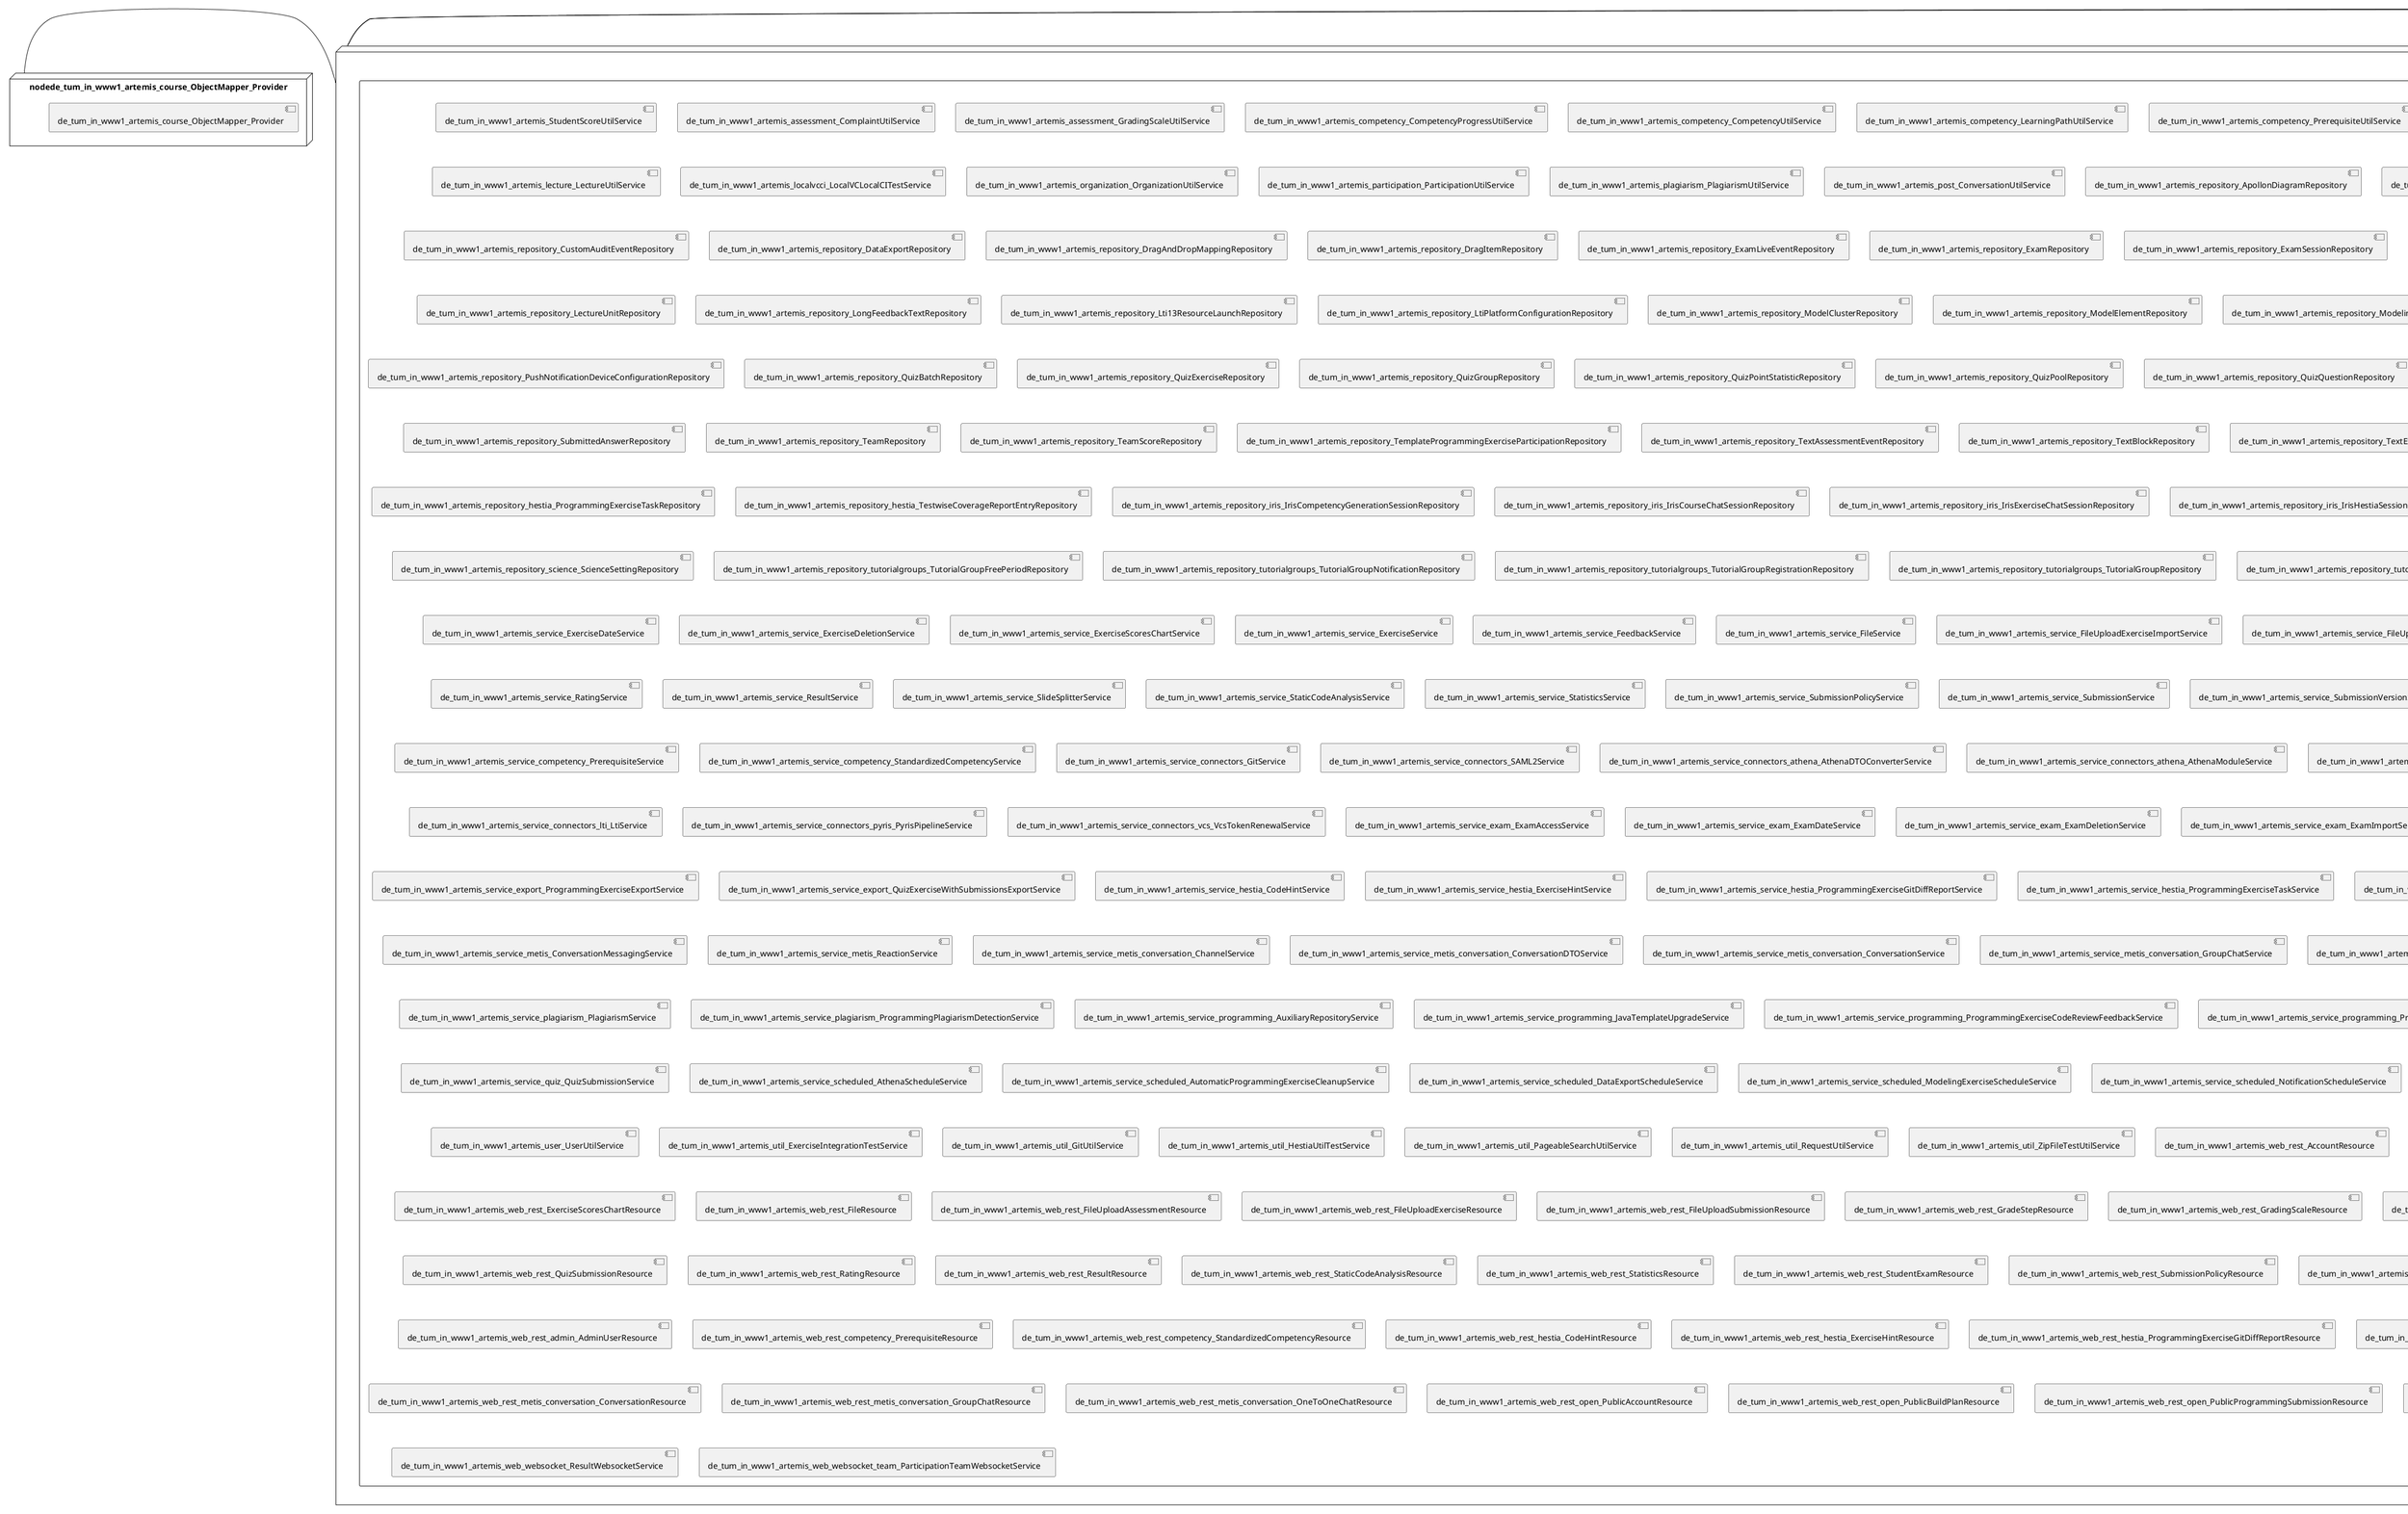 @startuml
skinparam fixCircleLabelOverlapping true
skinparam componentStyle uml2
node nodede_tum_in_www1_artemis {
component de_tum_in_www1_artemis {
[de_tum_in_www1_artemis_repository_metrics_CompetencyMetricsRepository] [[ls1intum-artemis.system#_BfVzEDOKEe-MS8Apv2O2SA]]
[de_tum_in_www1_artemis_repository_metrics_ExerciseMetricsRepository] [[ls1intum-artemis.system#_BfVzEDOKEe-MS8Apv2O2SA]]
[de_tum_in_www1_artemis_repository_metrics_LectureUnitMetricsRepository] [[ls1intum-artemis.system#_BfVzEDOKEe-MS8Apv2O2SA]]
[de_tum_in_www1_artemis_service_metrics_LearningMetricsService] [[ls1intum-artemis.system#_BfVzEDOKEe-MS8Apv2O2SA]]
}
}
node nodede_tum_in_www1_artemis_2 {
component de_tum_in_www1_artemis_2 {
[de_tum_in_www1_artemis_repository_PersistenceAuditEventRepository] [[ls1intum-artemis.system#_BfVzEDOKEe-MS8Apv2O2SA]]
[de_tum_in_www1_artemis_service_AuditEventService] [[ls1intum-artemis.system#_BfVzEDOKEe-MS8Apv2O2SA]]
}
}
node nodede_tum_in_www1_artemis_3 {
component de_tum_in_www1_artemis_3 {
[de_tum_in_www1_artemis_config_migration_MigrationService] [[ls1intum-artemis.system#_BfVzEDOKEe-MS8Apv2O2SA]]
[de_tum_in_www1_artemis_repository_MigrationChangeRepository] [[ls1intum-artemis.system#_BfVzEDOKEe-MS8Apv2O2SA]]
}
}
node nodede_tum_in_www1_artemis_4 {
component de_tum_in_www1_artemis_4 {
[de_tum_in_www1_artemis_repository_ConductAgreementRepository] [[ls1intum-artemis.system#_BfVzEDOKEe-MS8Apv2O2SA]]
[de_tum_in_www1_artemis_service_ConductAgreementService] [[ls1intum-artemis.system#_BfVzEDOKEe-MS8Apv2O2SA]]
}
}
node nodede_tum_in_www1_artemis_5 {
component de_tum_in_www1_artemis_5 {
[de_tum_in_www1_artemis_repository_SystemNotificationRepository] [[ls1intum-artemis.system#_BfVzEDOKEe-MS8Apv2O2SA]]
[de_tum_in_www1_artemis_service_SystemNotificationService] [[ls1intum-artemis.system#_BfVzEDOKEe-MS8Apv2O2SA]]
[de_tum_in_www1_artemis_web_rest_SystemNotificationResource] [[ls1intum-artemis.system#_BfVzEDOKEe-MS8Apv2O2SA]]
[de_tum_in_www1_artemis_web_rest_admin_AdminSystemNotificationResource] [[ls1intum-artemis.system#_BfVzEDOKEe-MS8Apv2O2SA]]
}
}
node nodede_tum_in_www1_artemis_6 {
component de_tum_in_www1_artemis_6 {
[de_tum_in_www1_artemis_StudentScoreUtilService] [[ls1intum-artemis.system#_BfVzEDOKEe-MS8Apv2O2SA]]
[de_tum_in_www1_artemis_assessment_ComplaintUtilService] [[ls1intum-artemis.system#_BfVzEDOKEe-MS8Apv2O2SA]]
[de_tum_in_www1_artemis_assessment_GradingScaleUtilService] [[ls1intum-artemis.system#_BfVzEDOKEe-MS8Apv2O2SA]]
[de_tum_in_www1_artemis_competency_CompetencyProgressUtilService] [[ls1intum-artemis.system#_BfVzEDOKEe-MS8Apv2O2SA]]
[de_tum_in_www1_artemis_competency_CompetencyUtilService] [[ls1intum-artemis.system#_BfVzEDOKEe-MS8Apv2O2SA]]
[de_tum_in_www1_artemis_competency_LearningPathUtilService] [[ls1intum-artemis.system#_BfVzEDOKEe-MS8Apv2O2SA]]
[de_tum_in_www1_artemis_competency_PrerequisiteUtilService] [[ls1intum-artemis.system#_BfVzEDOKEe-MS8Apv2O2SA]]
[de_tum_in_www1_artemis_competency_StandardizedCompetencyUtilService] [[ls1intum-artemis.system#_BfVzEDOKEe-MS8Apv2O2SA]]
[de_tum_in_www1_artemis_course_CourseTestService] [[ls1intum-artemis.system#_BfVzEDOKEe-MS8Apv2O2SA]]
[de_tum_in_www1_artemis_course_CourseUtilService] [[ls1intum-artemis.system#_BfVzEDOKEe-MS8Apv2O2SA]]
[de_tum_in_www1_artemis_domain_Repository] [[ls1intum-artemis.system#_BfVzEDOKEe-MS8Apv2O2SA]]
[de_tum_in_www1_artemis_exam_ExamUtilService] [[ls1intum-artemis.system#_BfVzEDOKEe-MS8Apv2O2SA]]
[de_tum_in_www1_artemis_exercise_ExerciseUtilService] [[ls1intum-artemis.system#_BfVzEDOKEe-MS8Apv2O2SA]]
[de_tum_in_www1_artemis_exercise_fileupload_FileUploadExerciseUtilService] [[ls1intum-artemis.system#_BfVzEDOKEe-MS8Apv2O2SA]]
[de_tum_in_www1_artemis_exercise_modeling_ModelingExerciseUtilService] [[ls1intum-artemis.system#_BfVzEDOKEe-MS8Apv2O2SA]]
[de_tum_in_www1_artemis_exercise_programming_ContinuousIntegrationTestService] [[ls1intum-artemis.system#_BfVzEDOKEe-MS8Apv2O2SA]]
[de_tum_in_www1_artemis_exercise_programming_ProgrammingExerciseIntegrationTestService] [[ls1intum-artemis.system#_BfVzEDOKEe-MS8Apv2O2SA]]
[de_tum_in_www1_artemis_exercise_programming_ProgrammingExerciseResultTestService] [[ls1intum-artemis.system#_BfVzEDOKEe-MS8Apv2O2SA]]
[de_tum_in_www1_artemis_exercise_programming_ProgrammingExerciseTestService] [[ls1intum-artemis.system#_BfVzEDOKEe-MS8Apv2O2SA]]
[de_tum_in_www1_artemis_exercise_programming_ProgrammingExerciseUtilService] [[ls1intum-artemis.system#_BfVzEDOKEe-MS8Apv2O2SA]]
[de_tum_in_www1_artemis_exercise_programming_ProgrammingSubmissionAndResultIntegrationTestService] [[ls1intum-artemis.system#_BfVzEDOKEe-MS8Apv2O2SA]]
[de_tum_in_www1_artemis_exercise_quiz_QuizExerciseUtilService] [[ls1intum-artemis.system#_BfVzEDOKEe-MS8Apv2O2SA]]
[de_tum_in_www1_artemis_exercise_text_TextExerciseUtilService] [[ls1intum-artemis.system#_BfVzEDOKEe-MS8Apv2O2SA]]
[de_tum_in_www1_artemis_lecture_LectureUtilService] [[ls1intum-artemis.system#_BfVzEDOKEe-MS8Apv2O2SA]]
[de_tum_in_www1_artemis_localvcci_LocalVCLocalCITestService] [[ls1intum-artemis.system#_BfVzEDOKEe-MS8Apv2O2SA]]
[de_tum_in_www1_artemis_organization_OrganizationUtilService] [[ls1intum-artemis.system#_BfVzEDOKEe-MS8Apv2O2SA]]
[de_tum_in_www1_artemis_participation_ParticipationUtilService] [[ls1intum-artemis.system#_BfVzEDOKEe-MS8Apv2O2SA]]
[de_tum_in_www1_artemis_plagiarism_PlagiarismUtilService] [[ls1intum-artemis.system#_BfVzEDOKEe-MS8Apv2O2SA]]
[de_tum_in_www1_artemis_post_ConversationUtilService] [[ls1intum-artemis.system#_BfVzEDOKEe-MS8Apv2O2SA]]
[de_tum_in_www1_artemis_repository_ApollonDiagramRepository] [[ls1intum-artemis.system#_BfVzEDOKEe-MS8Apv2O2SA]]
[de_tum_in_www1_artemis_repository_AttachmentRepository] [[ls1intum-artemis.system#_BfVzEDOKEe-MS8Apv2O2SA]]
[de_tum_in_www1_artemis_repository_AttachmentUnitRepository] [[ls1intum-artemis.system#_BfVzEDOKEe-MS8Apv2O2SA]]
[de_tum_in_www1_artemis_repository_AuthorityRepository] [[ls1intum-artemis.system#_BfVzEDOKEe-MS8Apv2O2SA]]
[de_tum_in_www1_artemis_repository_AuxiliaryRepositoryRepository] [[ls1intum-artemis.system#_BfVzEDOKEe-MS8Apv2O2SA]]
[de_tum_in_www1_artemis_repository_BonusRepository] [[ls1intum-artemis.system#_BfVzEDOKEe-MS8Apv2O2SA]]
[de_tum_in_www1_artemis_repository_BuildJobRepository] [[ls1intum-artemis.system#_BfVzEDOKEe-MS8Apv2O2SA]]
[de_tum_in_www1_artemis_repository_BuildLogEntryRepository] [[ls1intum-artemis.system#_BfVzEDOKEe-MS8Apv2O2SA]]
[de_tum_in_www1_artemis_repository_BuildLogStatisticsEntryRepository] [[ls1intum-artemis.system#_BfVzEDOKEe-MS8Apv2O2SA]]
[de_tum_in_www1_artemis_repository_BuildPlanRepository] [[ls1intum-artemis.system#_BfVzEDOKEe-MS8Apv2O2SA]]
[de_tum_in_www1_artemis_repository_CompetencyProgressRepository] [[ls1intum-artemis.system#_BfVzEDOKEe-MS8Apv2O2SA]]
[de_tum_in_www1_artemis_repository_CompetencyRelationRepository] [[ls1intum-artemis.system#_BfVzEDOKEe-MS8Apv2O2SA]]
[de_tum_in_www1_artemis_repository_CompetencyRepository] [[ls1intum-artemis.system#_BfVzEDOKEe-MS8Apv2O2SA]]
[de_tum_in_www1_artemis_repository_ComplaintRepository] [[ls1intum-artemis.system#_BfVzEDOKEe-MS8Apv2O2SA]]
[de_tum_in_www1_artemis_repository_ComplaintResponseRepository] [[ls1intum-artemis.system#_BfVzEDOKEe-MS8Apv2O2SA]]
[de_tum_in_www1_artemis_repository_CourseCompetencyRepository] [[ls1intum-artemis.system#_BfVzEDOKEe-MS8Apv2O2SA]]
[de_tum_in_www1_artemis_repository_CourseRepository] [[ls1intum-artemis.system#_BfVzEDOKEe-MS8Apv2O2SA]]
[de_tum_in_www1_artemis_repository_CustomAuditEventRepository] [[ls1intum-artemis.system#_BfVzEDOKEe-MS8Apv2O2SA]]
[de_tum_in_www1_artemis_repository_DataExportRepository] [[ls1intum-artemis.system#_BfVzEDOKEe-MS8Apv2O2SA]]
[de_tum_in_www1_artemis_repository_DragAndDropMappingRepository] [[ls1intum-artemis.system#_BfVzEDOKEe-MS8Apv2O2SA]]
[de_tum_in_www1_artemis_repository_DragItemRepository] [[ls1intum-artemis.system#_BfVzEDOKEe-MS8Apv2O2SA]]
[de_tum_in_www1_artemis_repository_ExamLiveEventRepository] [[ls1intum-artemis.system#_BfVzEDOKEe-MS8Apv2O2SA]]
[de_tum_in_www1_artemis_repository_ExamRepository] [[ls1intum-artemis.system#_BfVzEDOKEe-MS8Apv2O2SA]]
[de_tum_in_www1_artemis_repository_ExamSessionRepository] [[ls1intum-artemis.system#_BfVzEDOKEe-MS8Apv2O2SA]]
[de_tum_in_www1_artemis_repository_ExamUserRepository] [[ls1intum-artemis.system#_BfVzEDOKEe-MS8Apv2O2SA]]
[de_tum_in_www1_artemis_repository_ExampleSubmissionRepository] [[ls1intum-artemis.system#_BfVzEDOKEe-MS8Apv2O2SA]]
[de_tum_in_www1_artemis_repository_ExerciseGroupRepository] [[ls1intum-artemis.system#_BfVzEDOKEe-MS8Apv2O2SA]]
[de_tum_in_www1_artemis_repository_ExerciseRepository] [[ls1intum-artemis.system#_BfVzEDOKEe-MS8Apv2O2SA]]
[de_tum_in_www1_artemis_repository_ExerciseUnitRepository] [[ls1intum-artemis.system#_BfVzEDOKEe-MS8Apv2O2SA]]
[de_tum_in_www1_artemis_repository_FeedbackRepository] [[ls1intum-artemis.system#_BfVzEDOKEe-MS8Apv2O2SA]]
[de_tum_in_www1_artemis_repository_FileUploadExerciseRepository] [[ls1intum-artemis.system#_BfVzEDOKEe-MS8Apv2O2SA]]
[de_tum_in_www1_artemis_repository_FileUploadSubmissionRepository] [[ls1intum-artemis.system#_BfVzEDOKEe-MS8Apv2O2SA]]
[de_tum_in_www1_artemis_repository_GradeStepRepository] [[ls1intum-artemis.system#_BfVzEDOKEe-MS8Apv2O2SA]]
[de_tum_in_www1_artemis_repository_GradingCriterionRepository] [[ls1intum-artemis.system#_BfVzEDOKEe-MS8Apv2O2SA]]
[de_tum_in_www1_artemis_repository_GradingScaleRepository] [[ls1intum-artemis.system#_BfVzEDOKEe-MS8Apv2O2SA]]
[de_tum_in_www1_artemis_repository_GroupNotificationRepository] [[ls1intum-artemis.system#_BfVzEDOKEe-MS8Apv2O2SA]]
[de_tum_in_www1_artemis_repository_GuidedTourSettingsRepository] [[ls1intum-artemis.system#_BfVzEDOKEe-MS8Apv2O2SA]]
[de_tum_in_www1_artemis_repository_LearningPathRepository] [[ls1intum-artemis.system#_BfVzEDOKEe-MS8Apv2O2SA]]
[de_tum_in_www1_artemis_repository_LectureRepository] [[ls1intum-artemis.system#_BfVzEDOKEe-MS8Apv2O2SA]]
[de_tum_in_www1_artemis_repository_LectureUnitCompletionRepository] [[ls1intum-artemis.system#_BfVzEDOKEe-MS8Apv2O2SA]]
[de_tum_in_www1_artemis_repository_LectureUnitRepository] [[ls1intum-artemis.system#_BfVzEDOKEe-MS8Apv2O2SA]]
[de_tum_in_www1_artemis_repository_LongFeedbackTextRepository] [[ls1intum-artemis.system#_BfVzEDOKEe-MS8Apv2O2SA]]
[de_tum_in_www1_artemis_repository_Lti13ResourceLaunchRepository] [[ls1intum-artemis.system#_BfVzEDOKEe-MS8Apv2O2SA]]
[de_tum_in_www1_artemis_repository_LtiPlatformConfigurationRepository] [[ls1intum-artemis.system#_BfVzEDOKEe-MS8Apv2O2SA]]
[de_tum_in_www1_artemis_repository_ModelClusterRepository] [[ls1intum-artemis.system#_BfVzEDOKEe-MS8Apv2O2SA]]
[de_tum_in_www1_artemis_repository_ModelElementRepository] [[ls1intum-artemis.system#_BfVzEDOKEe-MS8Apv2O2SA]]
[de_tum_in_www1_artemis_repository_ModelingExerciseRepository] [[ls1intum-artemis.system#_BfVzEDOKEe-MS8Apv2O2SA]]
[de_tum_in_www1_artemis_repository_ModelingSubmissionRepository] [[ls1intum-artemis.system#_BfVzEDOKEe-MS8Apv2O2SA]]
[de_tum_in_www1_artemis_repository_NotificationRepository] [[ls1intum-artemis.system#_BfVzEDOKEe-MS8Apv2O2SA]]
[de_tum_in_www1_artemis_repository_NotificationSettingRepository] [[ls1intum-artemis.system#_BfVzEDOKEe-MS8Apv2O2SA]]
[de_tum_in_www1_artemis_repository_OnlineCourseConfigurationRepository] [[ls1intum-artemis.system#_BfVzEDOKEe-MS8Apv2O2SA]]
[de_tum_in_www1_artemis_repository_OnlineUnitRepository] [[ls1intum-artemis.system#_BfVzEDOKEe-MS8Apv2O2SA]]
[de_tum_in_www1_artemis_repository_OrganizationRepository] [[ls1intum-artemis.system#_BfVzEDOKEe-MS8Apv2O2SA]]
[de_tum_in_www1_artemis_repository_ParticipantScoreRepository] [[ls1intum-artemis.system#_BfVzEDOKEe-MS8Apv2O2SA]]
[de_tum_in_www1_artemis_repository_ParticipationRepository] [[ls1intum-artemis.system#_BfVzEDOKEe-MS8Apv2O2SA]]
[de_tum_in_www1_artemis_repository_PrerequisiteRepository] [[ls1intum-artemis.system#_BfVzEDOKEe-MS8Apv2O2SA]]
[de_tum_in_www1_artemis_repository_ProgrammingExerciseRepository] [[ls1intum-artemis.system#_BfVzEDOKEe-MS8Apv2O2SA]]
[de_tum_in_www1_artemis_repository_ProgrammingExerciseStudentParticipationRepository] [[ls1intum-artemis.system#_BfVzEDOKEe-MS8Apv2O2SA]]
[de_tum_in_www1_artemis_repository_ProgrammingExerciseStudentParticipationTestRepository] [[ls1intum-artemis.system#_BfVzEDOKEe-MS8Apv2O2SA]]
[de_tum_in_www1_artemis_repository_ProgrammingExerciseTestCaseRepository] [[ls1intum-artemis.system#_BfVzEDOKEe-MS8Apv2O2SA]]
[de_tum_in_www1_artemis_repository_ProgrammingExerciseTestRepository] [[ls1intum-artemis.system#_BfVzEDOKEe-MS8Apv2O2SA]]
[de_tum_in_www1_artemis_repository_ProgrammingSubmissionRepository] [[ls1intum-artemis.system#_BfVzEDOKEe-MS8Apv2O2SA]]
[de_tum_in_www1_artemis_repository_ProgrammingSubmissionTestRepository] [[ls1intum-artemis.system#_BfVzEDOKEe-MS8Apv2O2SA]]
[de_tum_in_www1_artemis_repository_PushNotificationDeviceConfigurationRepository] [[ls1intum-artemis.system#_BfVzEDOKEe-MS8Apv2O2SA]]
[de_tum_in_www1_artemis_repository_QuizBatchRepository] [[ls1intum-artemis.system#_BfVzEDOKEe-MS8Apv2O2SA]]
[de_tum_in_www1_artemis_repository_QuizExerciseRepository] [[ls1intum-artemis.system#_BfVzEDOKEe-MS8Apv2O2SA]]
[de_tum_in_www1_artemis_repository_QuizGroupRepository] [[ls1intum-artemis.system#_BfVzEDOKEe-MS8Apv2O2SA]]
[de_tum_in_www1_artemis_repository_QuizPointStatisticRepository] [[ls1intum-artemis.system#_BfVzEDOKEe-MS8Apv2O2SA]]
[de_tum_in_www1_artemis_repository_QuizPoolRepository] [[ls1intum-artemis.system#_BfVzEDOKEe-MS8Apv2O2SA]]
[de_tum_in_www1_artemis_repository_QuizQuestionRepository] [[ls1intum-artemis.system#_BfVzEDOKEe-MS8Apv2O2SA]]
[de_tum_in_www1_artemis_repository_QuizQuestionStatisticRepository] [[ls1intum-artemis.system#_BfVzEDOKEe-MS8Apv2O2SA]]
[de_tum_in_www1_artemis_repository_QuizSubmissionRepository] [[ls1intum-artemis.system#_BfVzEDOKEe-MS8Apv2O2SA]]
[de_tum_in_www1_artemis_repository_RatingRepository] [[ls1intum-artemis.system#_BfVzEDOKEe-MS8Apv2O2SA]]
[de_tum_in_www1_artemis_repository_ResultRepository] [[ls1intum-artemis.system#_BfVzEDOKEe-MS8Apv2O2SA]]
[de_tum_in_www1_artemis_repository_SingleUserNotificationRepository] [[ls1intum-artemis.system#_BfVzEDOKEe-MS8Apv2O2SA]]
[de_tum_in_www1_artemis_repository_SlideRepository] [[ls1intum-artemis.system#_BfVzEDOKEe-MS8Apv2O2SA]]
[de_tum_in_www1_artemis_repository_SolutionProgrammingExerciseParticipationRepository] [[ls1intum-artemis.system#_BfVzEDOKEe-MS8Apv2O2SA]]
[de_tum_in_www1_artemis_repository_SourceRepository] [[ls1intum-artemis.system#_BfVzEDOKEe-MS8Apv2O2SA]]
[de_tum_in_www1_artemis_repository_StaticCodeAnalysisCategoryRepository] [[ls1intum-artemis.system#_BfVzEDOKEe-MS8Apv2O2SA]]
[de_tum_in_www1_artemis_repository_StatisticsRepository] [[ls1intum-artemis.system#_BfVzEDOKEe-MS8Apv2O2SA]]
[de_tum_in_www1_artemis_repository_StudentExamRepository] [[ls1intum-artemis.system#_BfVzEDOKEe-MS8Apv2O2SA]]
[de_tum_in_www1_artemis_repository_StudentParticipationRepository] [[ls1intum-artemis.system#_BfVzEDOKEe-MS8Apv2O2SA]]
[de_tum_in_www1_artemis_repository_StudentScoreRepository] [[ls1intum-artemis.system#_BfVzEDOKEe-MS8Apv2O2SA]]
[de_tum_in_www1_artemis_repository_SubmissionPolicyRepository] [[ls1intum-artemis.system#_BfVzEDOKEe-MS8Apv2O2SA]]
[de_tum_in_www1_artemis_repository_SubmissionRepository] [[ls1intum-artemis.system#_BfVzEDOKEe-MS8Apv2O2SA]]
[de_tum_in_www1_artemis_repository_SubmissionVersionRepository] [[ls1intum-artemis.system#_BfVzEDOKEe-MS8Apv2O2SA]]
[de_tum_in_www1_artemis_repository_SubmittedAnswerRepository] [[ls1intum-artemis.system#_BfVzEDOKEe-MS8Apv2O2SA]]
[de_tum_in_www1_artemis_repository_TeamRepository] [[ls1intum-artemis.system#_BfVzEDOKEe-MS8Apv2O2SA]]
[de_tum_in_www1_artemis_repository_TeamScoreRepository] [[ls1intum-artemis.system#_BfVzEDOKEe-MS8Apv2O2SA]]
[de_tum_in_www1_artemis_repository_TemplateProgrammingExerciseParticipationRepository] [[ls1intum-artemis.system#_BfVzEDOKEe-MS8Apv2O2SA]]
[de_tum_in_www1_artemis_repository_TextAssessmentEventRepository] [[ls1intum-artemis.system#_BfVzEDOKEe-MS8Apv2O2SA]]
[de_tum_in_www1_artemis_repository_TextBlockRepository] [[ls1intum-artemis.system#_BfVzEDOKEe-MS8Apv2O2SA]]
[de_tum_in_www1_artemis_repository_TextExerciseRepository] [[ls1intum-artemis.system#_BfVzEDOKEe-MS8Apv2O2SA]]
[de_tum_in_www1_artemis_repository_TextSubmissionRepository] [[ls1intum-artemis.system#_BfVzEDOKEe-MS8Apv2O2SA]]
[de_tum_in_www1_artemis_repository_TextUnitRepository] [[ls1intum-artemis.system#_BfVzEDOKEe-MS8Apv2O2SA]]
[de_tum_in_www1_artemis_repository_TutorParticipationRepository] [[ls1intum-artemis.system#_BfVzEDOKEe-MS8Apv2O2SA]]
[de_tum_in_www1_artemis_repository_UserRepository] [[ls1intum-artemis.system#_BfVzEDOKEe-MS8Apv2O2SA]]
[de_tum_in_www1_artemis_repository_UserTestRepository] [[ls1intum-artemis.system#_BfVzEDOKEe-MS8Apv2O2SA]]
[de_tum_in_www1_artemis_repository_VideoUnitRepository] [[ls1intum-artemis.system#_BfVzEDOKEe-MS8Apv2O2SA]]
[de_tum_in_www1_artemis_repository_competency_CompetencyJolRepository] [[ls1intum-artemis.system#_BfVzEDOKEe-MS8Apv2O2SA]]
[de_tum_in_www1_artemis_repository_competency_KnowledgeAreaRepository] [[ls1intum-artemis.system#_BfVzEDOKEe-MS8Apv2O2SA]]
[de_tum_in_www1_artemis_repository_competency_StandardizedCompetencyRepository] [[ls1intum-artemis.system#_BfVzEDOKEe-MS8Apv2O2SA]]
[de_tum_in_www1_artemis_repository_hestia_CodeHintRepository] [[ls1intum-artemis.system#_BfVzEDOKEe-MS8Apv2O2SA]]
[de_tum_in_www1_artemis_repository_hestia_CoverageFileReportRepository] [[ls1intum-artemis.system#_BfVzEDOKEe-MS8Apv2O2SA]]
[de_tum_in_www1_artemis_repository_hestia_CoverageReportRepository] [[ls1intum-artemis.system#_BfVzEDOKEe-MS8Apv2O2SA]]
[de_tum_in_www1_artemis_repository_hestia_ExerciseHintActivationRepository] [[ls1intum-artemis.system#_BfVzEDOKEe-MS8Apv2O2SA]]
[de_tum_in_www1_artemis_repository_hestia_ExerciseHintRepository] [[ls1intum-artemis.system#_BfVzEDOKEe-MS8Apv2O2SA]]
[de_tum_in_www1_artemis_repository_hestia_ProgrammingExerciseGitDiffReportRepository] [[ls1intum-artemis.system#_BfVzEDOKEe-MS8Apv2O2SA]]
[de_tum_in_www1_artemis_repository_hestia_ProgrammingExerciseSolutionEntryRepository] [[ls1intum-artemis.system#_BfVzEDOKEe-MS8Apv2O2SA]]
[de_tum_in_www1_artemis_repository_hestia_ProgrammingExerciseTaskRepository] [[ls1intum-artemis.system#_BfVzEDOKEe-MS8Apv2O2SA]]
[de_tum_in_www1_artemis_repository_hestia_TestwiseCoverageReportEntryRepository] [[ls1intum-artemis.system#_BfVzEDOKEe-MS8Apv2O2SA]]
[de_tum_in_www1_artemis_repository_iris_IrisCompetencyGenerationSessionRepository] [[ls1intum-artemis.system#_BfVzEDOKEe-MS8Apv2O2SA]]
[de_tum_in_www1_artemis_repository_iris_IrisCourseChatSessionRepository] [[ls1intum-artemis.system#_BfVzEDOKEe-MS8Apv2O2SA]]
[de_tum_in_www1_artemis_repository_iris_IrisExerciseChatSessionRepository] [[ls1intum-artemis.system#_BfVzEDOKEe-MS8Apv2O2SA]]
[de_tum_in_www1_artemis_repository_iris_IrisHestiaSessionRepository] [[ls1intum-artemis.system#_BfVzEDOKEe-MS8Apv2O2SA]]
[de_tum_in_www1_artemis_repository_iris_IrisMessageRepository] [[ls1intum-artemis.system#_BfVzEDOKEe-MS8Apv2O2SA]]
[de_tum_in_www1_artemis_repository_iris_IrisSessionRepository] [[ls1intum-artemis.system#_BfVzEDOKEe-MS8Apv2O2SA]]
[de_tum_in_www1_artemis_repository_metis_AnswerPostRepository] [[ls1intum-artemis.system#_BfVzEDOKEe-MS8Apv2O2SA]]
[de_tum_in_www1_artemis_repository_metis_ConversationMessageRepository] [[ls1intum-artemis.system#_BfVzEDOKEe-MS8Apv2O2SA]]
[de_tum_in_www1_artemis_repository_metis_ConversationParticipantRepository] [[ls1intum-artemis.system#_BfVzEDOKEe-MS8Apv2O2SA]]
[de_tum_in_www1_artemis_repository_metis_PostRepository] [[ls1intum-artemis.system#_BfVzEDOKEe-MS8Apv2O2SA]]
[de_tum_in_www1_artemis_repository_metis_ReactionRepository] [[ls1intum-artemis.system#_BfVzEDOKEe-MS8Apv2O2SA]]
[de_tum_in_www1_artemis_repository_metis_conversation_ChannelRepository] [[ls1intum-artemis.system#_BfVzEDOKEe-MS8Apv2O2SA]]
[de_tum_in_www1_artemis_repository_metis_conversation_ConversationNotificationRepository] [[ls1intum-artemis.system#_BfVzEDOKEe-MS8Apv2O2SA]]
[de_tum_in_www1_artemis_repository_metis_conversation_ConversationRepository] [[ls1intum-artemis.system#_BfVzEDOKEe-MS8Apv2O2SA]]
[de_tum_in_www1_artemis_repository_metis_conversation_GroupChatRepository] [[ls1intum-artemis.system#_BfVzEDOKEe-MS8Apv2O2SA]]
[de_tum_in_www1_artemis_repository_metis_conversation_OneToOneChatRepository] [[ls1intum-artemis.system#_BfVzEDOKEe-MS8Apv2O2SA]]
[de_tum_in_www1_artemis_repository_plagiarism_PlagiarismCaseRepository] [[ls1intum-artemis.system#_BfVzEDOKEe-MS8Apv2O2SA]]
[de_tum_in_www1_artemis_repository_plagiarism_PlagiarismComparisonRepository] [[ls1intum-artemis.system#_BfVzEDOKEe-MS8Apv2O2SA]]
[de_tum_in_www1_artemis_repository_plagiarism_PlagiarismResultRepository] [[ls1intum-artemis.system#_BfVzEDOKEe-MS8Apv2O2SA]]
[de_tum_in_www1_artemis_repository_plagiarism_PlagiarismSubmissionRepository] [[ls1intum-artemis.system#_BfVzEDOKEe-MS8Apv2O2SA]]
[de_tum_in_www1_artemis_repository_science_ScienceEventRepository] [[ls1intum-artemis.system#_BfVzEDOKEe-MS8Apv2O2SA]]
[de_tum_in_www1_artemis_repository_science_ScienceSettingRepository] [[ls1intum-artemis.system#_BfVzEDOKEe-MS8Apv2O2SA]]
[de_tum_in_www1_artemis_repository_tutorialgroups_TutorialGroupFreePeriodRepository] [[ls1intum-artemis.system#_BfVzEDOKEe-MS8Apv2O2SA]]
[de_tum_in_www1_artemis_repository_tutorialgroups_TutorialGroupNotificationRepository] [[ls1intum-artemis.system#_BfVzEDOKEe-MS8Apv2O2SA]]
[de_tum_in_www1_artemis_repository_tutorialgroups_TutorialGroupRegistrationRepository] [[ls1intum-artemis.system#_BfVzEDOKEe-MS8Apv2O2SA]]
[de_tum_in_www1_artemis_repository_tutorialgroups_TutorialGroupRepository] [[ls1intum-artemis.system#_BfVzEDOKEe-MS8Apv2O2SA]]
[de_tum_in_www1_artemis_repository_tutorialgroups_TutorialGroupScheduleRepository] [[ls1intum-artemis.system#_BfVzEDOKEe-MS8Apv2O2SA]]
[de_tum_in_www1_artemis_repository_tutorialgroups_TutorialGroupSessionRepository] [[ls1intum-artemis.system#_BfVzEDOKEe-MS8Apv2O2SA]]
[de_tum_in_www1_artemis_repository_tutorialgroups_TutorialGroupsConfigurationRepository] [[ls1intum-artemis.system#_BfVzEDOKEe-MS8Apv2O2SA]]
[de_tum_in_www1_artemis_security_DomainUserDetailsService] [[ls1intum-artemis.system#_BfVzEDOKEe-MS8Apv2O2SA]]
[de_tum_in_www1_artemis_service_AssessmentDashboardService] [[ls1intum-artemis.system#_BfVzEDOKEe-MS8Apv2O2SA]]
[de_tum_in_www1_artemis_service_AssessmentService] [[ls1intum-artemis.system#_BfVzEDOKEe-MS8Apv2O2SA]]
[de_tum_in_www1_artemis_service_AttachmentUnitService] [[ls1intum-artemis.system#_BfVzEDOKEe-MS8Apv2O2SA]]
[de_tum_in_www1_artemis_service_AuthorizationCheckService] [[ls1intum-artemis.system#_BfVzEDOKEe-MS8Apv2O2SA]]
[de_tum_in_www1_artemis_service_BonusService] [[ls1intum-artemis.system#_BfVzEDOKEe-MS8Apv2O2SA]]
[de_tum_in_www1_artemis_service_BuildLogEntryService] [[ls1intum-artemis.system#_BfVzEDOKEe-MS8Apv2O2SA]]
[de_tum_in_www1_artemis_service_ComplaintResponseService] [[ls1intum-artemis.system#_BfVzEDOKEe-MS8Apv2O2SA]]
[de_tum_in_www1_artemis_service_ComplaintService] [[ls1intum-artemis.system#_BfVzEDOKEe-MS8Apv2O2SA]]
[de_tum_in_www1_artemis_service_ConsistencyCheckService] [[ls1intum-artemis.system#_BfVzEDOKEe-MS8Apv2O2SA]]
[de_tum_in_www1_artemis_service_ConsistencyCheckTestService] [[ls1intum-artemis.system#_BfVzEDOKEe-MS8Apv2O2SA]]
[de_tum_in_www1_artemis_service_CourseScoreCalculationService] [[ls1intum-artemis.system#_BfVzEDOKEe-MS8Apv2O2SA]]
[de_tum_in_www1_artemis_service_CourseService] [[ls1intum-artemis.system#_BfVzEDOKEe-MS8Apv2O2SA]]
[de_tum_in_www1_artemis_service_EmailSummaryService] [[ls1intum-artemis.system#_BfVzEDOKEe-MS8Apv2O2SA]]
[de_tum_in_www1_artemis_service_ExampleSubmissionService] [[ls1intum-artemis.system#_BfVzEDOKEe-MS8Apv2O2SA]]
[de_tum_in_www1_artemis_service_ExerciseDateService] [[ls1intum-artemis.system#_BfVzEDOKEe-MS8Apv2O2SA]]
[de_tum_in_www1_artemis_service_ExerciseDeletionService] [[ls1intum-artemis.system#_BfVzEDOKEe-MS8Apv2O2SA]]
[de_tum_in_www1_artemis_service_ExerciseScoresChartService] [[ls1intum-artemis.system#_BfVzEDOKEe-MS8Apv2O2SA]]
[de_tum_in_www1_artemis_service_ExerciseService] [[ls1intum-artemis.system#_BfVzEDOKEe-MS8Apv2O2SA]]
[de_tum_in_www1_artemis_service_FeedbackService] [[ls1intum-artemis.system#_BfVzEDOKEe-MS8Apv2O2SA]]
[de_tum_in_www1_artemis_service_FileService] [[ls1intum-artemis.system#_BfVzEDOKEe-MS8Apv2O2SA]]
[de_tum_in_www1_artemis_service_FileUploadExerciseImportService] [[ls1intum-artemis.system#_BfVzEDOKEe-MS8Apv2O2SA]]
[de_tum_in_www1_artemis_service_FileUploadExerciseService] [[ls1intum-artemis.system#_BfVzEDOKEe-MS8Apv2O2SA]]
[de_tum_in_www1_artemis_service_FileUploadSubmissionService] [[ls1intum-artemis.system#_BfVzEDOKEe-MS8Apv2O2SA]]
[de_tum_in_www1_artemis_service_GradingScaleService] [[ls1intum-artemis.system#_BfVzEDOKEe-MS8Apv2O2SA]]
[de_tum_in_www1_artemis_service_LectureImportService] [[ls1intum-artemis.system#_BfVzEDOKEe-MS8Apv2O2SA]]
[de_tum_in_www1_artemis_service_LectureService] [[ls1intum-artemis.system#_BfVzEDOKEe-MS8Apv2O2SA]]
[de_tum_in_www1_artemis_service_LectureUnitProcessingService] [[ls1intum-artemis.system#_BfVzEDOKEe-MS8Apv2O2SA]]
[de_tum_in_www1_artemis_service_LectureUnitService] [[ls1intum-artemis.system#_BfVzEDOKEe-MS8Apv2O2SA]]
[de_tum_in_www1_artemis_service_ModelingExerciseImportService] [[ls1intum-artemis.system#_BfVzEDOKEe-MS8Apv2O2SA]]
[de_tum_in_www1_artemis_service_ModelingExerciseService] [[ls1intum-artemis.system#_BfVzEDOKEe-MS8Apv2O2SA]]
[de_tum_in_www1_artemis_service_ModelingSubmissionService] [[ls1intum-artemis.system#_BfVzEDOKEe-MS8Apv2O2SA]]
[de_tum_in_www1_artemis_service_OnlineCourseConfigurationService] [[ls1intum-artemis.system#_BfVzEDOKEe-MS8Apv2O2SA]]
[de_tum_in_www1_artemis_service_OrganizationService] [[ls1intum-artemis.system#_BfVzEDOKEe-MS8Apv2O2SA]]
[de_tum_in_www1_artemis_service_ParticipantScoreService] [[ls1intum-artemis.system#_BfVzEDOKEe-MS8Apv2O2SA]]
[de_tum_in_www1_artemis_service_ParticipationAuthorizationCheckService] [[ls1intum-artemis.system#_BfVzEDOKEe-MS8Apv2O2SA]]
[de_tum_in_www1_artemis_service_ParticipationService] [[ls1intum-artemis.system#_BfVzEDOKEe-MS8Apv2O2SA]]
[de_tum_in_www1_artemis_service_PresentationPointsCalculationService] [[ls1intum-artemis.system#_BfVzEDOKEe-MS8Apv2O2SA]]
[de_tum_in_www1_artemis_service_RatingService] [[ls1intum-artemis.system#_BfVzEDOKEe-MS8Apv2O2SA]]
[de_tum_in_www1_artemis_service_ResultService] [[ls1intum-artemis.system#_BfVzEDOKEe-MS8Apv2O2SA]]
[de_tum_in_www1_artemis_service_SlideSplitterService] [[ls1intum-artemis.system#_BfVzEDOKEe-MS8Apv2O2SA]]
[de_tum_in_www1_artemis_service_StaticCodeAnalysisService] [[ls1intum-artemis.system#_BfVzEDOKEe-MS8Apv2O2SA]]
[de_tum_in_www1_artemis_service_StatisticsService] [[ls1intum-artemis.system#_BfVzEDOKEe-MS8Apv2O2SA]]
[de_tum_in_www1_artemis_service_SubmissionPolicyService] [[ls1intum-artemis.system#_BfVzEDOKEe-MS8Apv2O2SA]]
[de_tum_in_www1_artemis_service_SubmissionService] [[ls1intum-artemis.system#_BfVzEDOKEe-MS8Apv2O2SA]]
[de_tum_in_www1_artemis_service_SubmissionVersionService] [[ls1intum-artemis.system#_BfVzEDOKEe-MS8Apv2O2SA]]
[de_tum_in_www1_artemis_service_TeamService] [[ls1intum-artemis.system#_BfVzEDOKEe-MS8Apv2O2SA]]
[de_tum_in_www1_artemis_service_TextBlockService] [[ls1intum-artemis.system#_BfVzEDOKEe-MS8Apv2O2SA]]
[de_tum_in_www1_artemis_service_TextExerciseImportService] [[ls1intum-artemis.system#_BfVzEDOKEe-MS8Apv2O2SA]]
[de_tum_in_www1_artemis_service_TextExerciseService] [[ls1intum-artemis.system#_BfVzEDOKEe-MS8Apv2O2SA]]
[de_tum_in_www1_artemis_service_TextSubmissionService] [[ls1intum-artemis.system#_BfVzEDOKEe-MS8Apv2O2SA]]
[de_tum_in_www1_artemis_service_TutorEffortService] [[ls1intum-artemis.system#_BfVzEDOKEe-MS8Apv2O2SA]]
[de_tum_in_www1_artemis_service_TutorLeaderboardService] [[ls1intum-artemis.system#_BfVzEDOKEe-MS8Apv2O2SA]]
[de_tum_in_www1_artemis_service_TutorParticipationService] [[ls1intum-artemis.system#_BfVzEDOKEe-MS8Apv2O2SA]]
[de_tum_in_www1_artemis_service_UriService] [[ls1intum-artemis.system#_BfVzEDOKEe-MS8Apv2O2SA]]
[de_tum_in_www1_artemis_service_compass_CompassService] [[ls1intum-artemis.system#_BfVzEDOKEe-MS8Apv2O2SA]]
[de_tum_in_www1_artemis_service_competency_CompetencyJolService] [[ls1intum-artemis.system#_BfVzEDOKEe-MS8Apv2O2SA]]
[de_tum_in_www1_artemis_service_competency_CompetencyProgressService] [[ls1intum-artemis.system#_BfVzEDOKEe-MS8Apv2O2SA]]
[de_tum_in_www1_artemis_service_competency_CompetencyRelationService] [[ls1intum-artemis.system#_BfVzEDOKEe-MS8Apv2O2SA]]
[de_tum_in_www1_artemis_service_competency_CompetencyService] [[ls1intum-artemis.system#_BfVzEDOKEe-MS8Apv2O2SA]]
[de_tum_in_www1_artemis_service_competency_KnowledgeAreaService] [[ls1intum-artemis.system#_BfVzEDOKEe-MS8Apv2O2SA]]
[de_tum_in_www1_artemis_service_competency_PrerequisiteService] [[ls1intum-artemis.system#_BfVzEDOKEe-MS8Apv2O2SA]]
[de_tum_in_www1_artemis_service_competency_StandardizedCompetencyService] [[ls1intum-artemis.system#_BfVzEDOKEe-MS8Apv2O2SA]]
[de_tum_in_www1_artemis_service_connectors_GitService] [[ls1intum-artemis.system#_BfVzEDOKEe-MS8Apv2O2SA]]
[de_tum_in_www1_artemis_service_connectors_SAML2Service] [[ls1intum-artemis.system#_BfVzEDOKEe-MS8Apv2O2SA]]
[de_tum_in_www1_artemis_service_connectors_athena_AthenaDTOConverterService] [[ls1intum-artemis.system#_BfVzEDOKEe-MS8Apv2O2SA]]
[de_tum_in_www1_artemis_service_connectors_athena_AthenaModuleService] [[ls1intum-artemis.system#_BfVzEDOKEe-MS8Apv2O2SA]]
[de_tum_in_www1_artemis_service_connectors_athena_AthenaRepositoryExportService] [[ls1intum-artemis.system#_BfVzEDOKEe-MS8Apv2O2SA]]
[de_tum_in_www1_artemis_service_connectors_athena_AthenaSubmissionSendingService] [[ls1intum-artemis.system#_BfVzEDOKEe-MS8Apv2O2SA]]
[de_tum_in_www1_artemis_service_connectors_gitlab_GitLabPersonalAccessTokenManagementService] [[ls1intum-artemis.system#_BfVzEDOKEe-MS8Apv2O2SA]]
[de_tum_in_www1_artemis_service_connectors_gitlab_GitLabService] [[ls1intum-artemis.system#_BfVzEDOKEe-MS8Apv2O2SA]]
[de_tum_in_www1_artemis_service_connectors_gitlab_GitLabUserManagementService] [[ls1intum-artemis.system#_BfVzEDOKEe-MS8Apv2O2SA]]
[de_tum_in_www1_artemis_service_connectors_gitlabci_GitLabCIService] [[ls1intum-artemis.system#_BfVzEDOKEe-MS8Apv2O2SA]]
[de_tum_in_www1_artemis_service_connectors_jenkins_JenkinsService] [[ls1intum-artemis.system#_BfVzEDOKEe-MS8Apv2O2SA]]
[de_tum_in_www1_artemis_service_connectors_jenkins_JenkinsUserManagementService] [[ls1intum-artemis.system#_BfVzEDOKEe-MS8Apv2O2SA]]
[de_tum_in_www1_artemis_service_connectors_jenkins_build_plan_JenkinsBuildPlanService] [[ls1intum-artemis.system#_BfVzEDOKEe-MS8Apv2O2SA]]
[de_tum_in_www1_artemis_service_connectors_localci_LocalCIResultProcessingService] [[ls1intum-artemis.system#_BfVzEDOKEe-MS8Apv2O2SA]]
[de_tum_in_www1_artemis_service_connectors_localci_LocalCIService] [[ls1intum-artemis.system#_BfVzEDOKEe-MS8Apv2O2SA]]
[de_tum_in_www1_artemis_service_connectors_localci_LocalCITriggerService] [[ls1intum-artemis.system#_BfVzEDOKEe-MS8Apv2O2SA]]
[de_tum_in_www1_artemis_service_connectors_localci_SharedQueueManagementService] [[ls1intum-artemis.system#_BfVzEDOKEe-MS8Apv2O2SA]]
[de_tum_in_www1_artemis_service_connectors_localvc_LocalVCServletService] [[ls1intum-artemis.system#_BfVzEDOKEe-MS8Apv2O2SA]]
[de_tum_in_www1_artemis_service_connectors_lti_Lti13Service] [[ls1intum-artemis.system#_BfVzEDOKEe-MS8Apv2O2SA]]
[de_tum_in_www1_artemis_service_connectors_lti_LtiDeepLinkingService] [[ls1intum-artemis.system#_BfVzEDOKEe-MS8Apv2O2SA]]
[de_tum_in_www1_artemis_service_connectors_lti_LtiDynamicRegistrationService] [[ls1intum-artemis.system#_BfVzEDOKEe-MS8Apv2O2SA]]
[de_tum_in_www1_artemis_service_connectors_lti_LtiService] [[ls1intum-artemis.system#_BfVzEDOKEe-MS8Apv2O2SA]]
[de_tum_in_www1_artemis_service_connectors_pyris_PyrisPipelineService] [[ls1intum-artemis.system#_BfVzEDOKEe-MS8Apv2O2SA]]
[de_tum_in_www1_artemis_service_connectors_vcs_VcsTokenRenewalService] [[ls1intum-artemis.system#_BfVzEDOKEe-MS8Apv2O2SA]]
[de_tum_in_www1_artemis_service_exam_ExamAccessService] [[ls1intum-artemis.system#_BfVzEDOKEe-MS8Apv2O2SA]]
[de_tum_in_www1_artemis_service_exam_ExamDateService] [[ls1intum-artemis.system#_BfVzEDOKEe-MS8Apv2O2SA]]
[de_tum_in_www1_artemis_service_exam_ExamDeletionService] [[ls1intum-artemis.system#_BfVzEDOKEe-MS8Apv2O2SA]]
[de_tum_in_www1_artemis_service_exam_ExamImportService] [[ls1intum-artemis.system#_BfVzEDOKEe-MS8Apv2O2SA]]
[de_tum_in_www1_artemis_service_exam_ExamLiveEventsService] [[ls1intum-artemis.system#_BfVzEDOKEe-MS8Apv2O2SA]]
[de_tum_in_www1_artemis_service_exam_ExamQuizService] [[ls1intum-artemis.system#_BfVzEDOKEe-MS8Apv2O2SA]]
[de_tum_in_www1_artemis_service_exam_ExamRegistrationService] [[ls1intum-artemis.system#_BfVzEDOKEe-MS8Apv2O2SA]]
[de_tum_in_www1_artemis_service_exam_ExamService] [[ls1intum-artemis.system#_BfVzEDOKEe-MS8Apv2O2SA]]
[de_tum_in_www1_artemis_service_exam_ExamSessionService] [[ls1intum-artemis.system#_BfVzEDOKEe-MS8Apv2O2SA]]
[de_tum_in_www1_artemis_service_exam_ExamSubmissionService] [[ls1intum-artemis.system#_BfVzEDOKEe-MS8Apv2O2SA]]
[de_tum_in_www1_artemis_service_exam_ExamUserService] [[ls1intum-artemis.system#_BfVzEDOKEe-MS8Apv2O2SA]]
[de_tum_in_www1_artemis_service_exam_StudentExamAccessService] [[ls1intum-artemis.system#_BfVzEDOKEe-MS8Apv2O2SA]]
[de_tum_in_www1_artemis_service_exam_StudentExamService] [[ls1intum-artemis.system#_BfVzEDOKEe-MS8Apv2O2SA]]
[de_tum_in_www1_artemis_service_export_CourseExamExportService] [[ls1intum-artemis.system#_BfVzEDOKEe-MS8Apv2O2SA]]
[de_tum_in_www1_artemis_service_export_DataExportCommunicationDataService] [[ls1intum-artemis.system#_BfVzEDOKEe-MS8Apv2O2SA]]
[de_tum_in_www1_artemis_service_export_DataExportCreationService] [[ls1intum-artemis.system#_BfVzEDOKEe-MS8Apv2O2SA]]
[de_tum_in_www1_artemis_service_export_DataExportExamCreationService] [[ls1intum-artemis.system#_BfVzEDOKEe-MS8Apv2O2SA]]
[de_tum_in_www1_artemis_service_export_DataExportExerciseCreationService] [[ls1intum-artemis.system#_BfVzEDOKEe-MS8Apv2O2SA]]
[de_tum_in_www1_artemis_service_export_DataExportQuizExerciseCreationService] [[ls1intum-artemis.system#_BfVzEDOKEe-MS8Apv2O2SA]]
[de_tum_in_www1_artemis_service_export_DataExportService] [[ls1intum-artemis.system#_BfVzEDOKEe-MS8Apv2O2SA]]
[de_tum_in_www1_artemis_service_export_ProgrammingExerciseExportService] [[ls1intum-artemis.system#_BfVzEDOKEe-MS8Apv2O2SA]]
[de_tum_in_www1_artemis_service_export_QuizExerciseWithSubmissionsExportService] [[ls1intum-artemis.system#_BfVzEDOKEe-MS8Apv2O2SA]]
[de_tum_in_www1_artemis_service_hestia_CodeHintService] [[ls1intum-artemis.system#_BfVzEDOKEe-MS8Apv2O2SA]]
[de_tum_in_www1_artemis_service_hestia_ExerciseHintService] [[ls1intum-artemis.system#_BfVzEDOKEe-MS8Apv2O2SA]]
[de_tum_in_www1_artemis_service_hestia_ProgrammingExerciseGitDiffReportService] [[ls1intum-artemis.system#_BfVzEDOKEe-MS8Apv2O2SA]]
[de_tum_in_www1_artemis_service_hestia_ProgrammingExerciseTaskService] [[ls1intum-artemis.system#_BfVzEDOKEe-MS8Apv2O2SA]]
[de_tum_in_www1_artemis_service_hestia_TestwiseCoverageService] [[ls1intum-artemis.system#_BfVzEDOKEe-MS8Apv2O2SA]]
[de_tum_in_www1_artemis_service_hestia_behavioral_BehavioralTestCaseService] [[ls1intum-artemis.system#_BfVzEDOKEe-MS8Apv2O2SA]]
[de_tum_in_www1_artemis_service_hestia_structural_StructuralTestCaseService] [[ls1intum-artemis.system#_BfVzEDOKEe-MS8Apv2O2SA]]
[de_tum_in_www1_artemis_service_icl_GitPublickeyAuthenticatorService] [[ls1intum-artemis.system#_BfVzEDOKEe-MS8Apv2O2SA]]
[de_tum_in_www1_artemis_service_icl_SshGitLocationResolverService] [[ls1intum-artemis.system#_BfVzEDOKEe-MS8Apv2O2SA]]
[de_tum_in_www1_artemis_service_iris_IrisMessageService] [[ls1intum-artemis.system#_BfVzEDOKEe-MS8Apv2O2SA]]
[de_tum_in_www1_artemis_service_iris_IrisRateLimitService] [[ls1intum-artemis.system#_BfVzEDOKEe-MS8Apv2O2SA]]
[de_tum_in_www1_artemis_service_iris_IrisSessionService] [[ls1intum-artemis.system#_BfVzEDOKEe-MS8Apv2O2SA]]
[de_tum_in_www1_artemis_service_iris_session_IrisCompetencyGenerationSessionService] [[ls1intum-artemis.system#_BfVzEDOKEe-MS8Apv2O2SA]]
[de_tum_in_www1_artemis_service_iris_session_IrisCourseChatSessionService] [[ls1intum-artemis.system#_BfVzEDOKEe-MS8Apv2O2SA]]
[de_tum_in_www1_artemis_service_iris_session_IrisExerciseChatSessionService] [[ls1intum-artemis.system#_BfVzEDOKEe-MS8Apv2O2SA]]
[de_tum_in_www1_artemis_service_iris_session_IrisHestiaSessionService] [[ls1intum-artemis.system#_BfVzEDOKEe-MS8Apv2O2SA]]
[de_tum_in_www1_artemis_service_learningpath_LearningPathNgxService] [[ls1intum-artemis.system#_BfVzEDOKEe-MS8Apv2O2SA]]
[de_tum_in_www1_artemis_service_learningpath_LearningPathRecommendationService] [[ls1intum-artemis.system#_BfVzEDOKEe-MS8Apv2O2SA]]
[de_tum_in_www1_artemis_service_learningpath_LearningPathService] [[ls1intum-artemis.system#_BfVzEDOKEe-MS8Apv2O2SA]]
[de_tum_in_www1_artemis_service_messaging_InstanceMessageReceiveService] [[ls1intum-artemis.system#_BfVzEDOKEe-MS8Apv2O2SA]]
[de_tum_in_www1_artemis_service_metis_AnswerMessageService] [[ls1intum-artemis.system#_BfVzEDOKEe-MS8Apv2O2SA]]
[de_tum_in_www1_artemis_service_metis_ConversationMessagingService] [[ls1intum-artemis.system#_BfVzEDOKEe-MS8Apv2O2SA]]
[de_tum_in_www1_artemis_service_metis_ReactionService] [[ls1intum-artemis.system#_BfVzEDOKEe-MS8Apv2O2SA]]
[de_tum_in_www1_artemis_service_metis_conversation_ChannelService] [[ls1intum-artemis.system#_BfVzEDOKEe-MS8Apv2O2SA]]
[de_tum_in_www1_artemis_service_metis_conversation_ConversationDTOService] [[ls1intum-artemis.system#_BfVzEDOKEe-MS8Apv2O2SA]]
[de_tum_in_www1_artemis_service_metis_conversation_ConversationService] [[ls1intum-artemis.system#_BfVzEDOKEe-MS8Apv2O2SA]]
[de_tum_in_www1_artemis_service_metis_conversation_GroupChatService] [[ls1intum-artemis.system#_BfVzEDOKEe-MS8Apv2O2SA]]
[de_tum_in_www1_artemis_service_metis_conversation_OneToOneChatService] [[ls1intum-artemis.system#_BfVzEDOKEe-MS8Apv2O2SA]]
[de_tum_in_www1_artemis_service_metis_conversation_auth_ChannelAuthorizationService] [[ls1intum-artemis.system#_BfVzEDOKEe-MS8Apv2O2SA]]
[de_tum_in_www1_artemis_service_metis_conversation_auth_ConversationAuthorizationService] [[ls1intum-artemis.system#_BfVzEDOKEe-MS8Apv2O2SA]]
[de_tum_in_www1_artemis_service_metis_conversation_auth_GroupChatAuthorizationService] [[ls1intum-artemis.system#_BfVzEDOKEe-MS8Apv2O2SA]]
[de_tum_in_www1_artemis_service_metis_conversation_auth_OneToOneChatAuthorizationService] [[ls1intum-artemis.system#_BfVzEDOKEe-MS8Apv2O2SA]]
[de_tum_in_www1_artemis_service_notifications_ConversationNotificationService] [[ls1intum-artemis.system#_BfVzEDOKEe-MS8Apv2O2SA]]
[de_tum_in_www1_artemis_service_notifications_GroupNotificationService] [[ls1intum-artemis.system#_BfVzEDOKEe-MS8Apv2O2SA]]
[de_tum_in_www1_artemis_service_notifications_NotificationSettingsService] [[ls1intum-artemis.system#_BfVzEDOKEe-MS8Apv2O2SA]]
[de_tum_in_www1_artemis_service_notifications_SingleUserNotificationService] [[ls1intum-artemis.system#_BfVzEDOKEe-MS8Apv2O2SA]]
[de_tum_in_www1_artemis_service_notifications_TutorialGroupNotificationService] [[ls1intum-artemis.system#_BfVzEDOKEe-MS8Apv2O2SA]]
[de_tum_in_www1_artemis_service_notifications_push_notifications_ApplePushNotificationService] [[ls1intum-artemis.system#_BfVzEDOKEe-MS8Apv2O2SA]]
[de_tum_in_www1_artemis_service_notifications_push_notifications_FirebasePushNotificationService] [[ls1intum-artemis.system#_BfVzEDOKEe-MS8Apv2O2SA]]
[de_tum_in_www1_artemis_service_plagiarism_ContinuousPlagiarismControlService] [[ls1intum-artemis.system#_BfVzEDOKEe-MS8Apv2O2SA]]
[de_tum_in_www1_artemis_service_plagiarism_PlagiarismAnswerPostService] [[ls1intum-artemis.system#_BfVzEDOKEe-MS8Apv2O2SA]]
[de_tum_in_www1_artemis_service_plagiarism_PlagiarismCaseService] [[ls1intum-artemis.system#_BfVzEDOKEe-MS8Apv2O2SA]]
[de_tum_in_www1_artemis_service_plagiarism_PlagiarismDetectionService] [[ls1intum-artemis.system#_BfVzEDOKEe-MS8Apv2O2SA]]
[de_tum_in_www1_artemis_service_plagiarism_PlagiarismPostService] [[ls1intum-artemis.system#_BfVzEDOKEe-MS8Apv2O2SA]]
[de_tum_in_www1_artemis_service_plagiarism_PlagiarismService] [[ls1intum-artemis.system#_BfVzEDOKEe-MS8Apv2O2SA]]
[de_tum_in_www1_artemis_service_plagiarism_ProgrammingPlagiarismDetectionService] [[ls1intum-artemis.system#_BfVzEDOKEe-MS8Apv2O2SA]]
[de_tum_in_www1_artemis_service_programming_AuxiliaryRepositoryService] [[ls1intum-artemis.system#_BfVzEDOKEe-MS8Apv2O2SA]]
[de_tum_in_www1_artemis_service_programming_JavaTemplateUpgradeService] [[ls1intum-artemis.system#_BfVzEDOKEe-MS8Apv2O2SA]]
[de_tum_in_www1_artemis_service_programming_ProgrammingExerciseCodeReviewFeedbackService] [[ls1intum-artemis.system#_BfVzEDOKEe-MS8Apv2O2SA]]
[de_tum_in_www1_artemis_service_programming_ProgrammingExerciseFeedbackCreationService] [[ls1intum-artemis.system#_BfVzEDOKEe-MS8Apv2O2SA]]
[de_tum_in_www1_artemis_service_programming_ProgrammingExerciseGradingService] [[ls1intum-artemis.system#_BfVzEDOKEe-MS8Apv2O2SA]]
[de_tum_in_www1_artemis_service_programming_ProgrammingExerciseImportBasicService] [[ls1intum-artemis.system#_BfVzEDOKEe-MS8Apv2O2SA]]
[de_tum_in_www1_artemis_service_programming_ProgrammingExerciseImportFromFileService] [[ls1intum-artemis.system#_BfVzEDOKEe-MS8Apv2O2SA]]
[de_tum_in_www1_artemis_service_programming_ProgrammingExerciseImportService] [[ls1intum-artemis.system#_BfVzEDOKEe-MS8Apv2O2SA]]
[de_tum_in_www1_artemis_service_programming_ProgrammingExerciseParticipationService] [[ls1intum-artemis.system#_BfVzEDOKEe-MS8Apv2O2SA]]
[de_tum_in_www1_artemis_service_programming_ProgrammingExerciseService] [[ls1intum-artemis.system#_BfVzEDOKEe-MS8Apv2O2SA]]
[de_tum_in_www1_artemis_service_programming_ProgrammingExerciseTestCaseService] [[ls1intum-artemis.system#_BfVzEDOKEe-MS8Apv2O2SA]]
[de_tum_in_www1_artemis_service_programming_ProgrammingMessagingService] [[ls1intum-artemis.system#_BfVzEDOKEe-MS8Apv2O2SA]]
[de_tum_in_www1_artemis_service_programming_ProgrammingSubmissionService] [[ls1intum-artemis.system#_BfVzEDOKEe-MS8Apv2O2SA]]
[de_tum_in_www1_artemis_service_programming_ProgrammingTriggerService] [[ls1intum-artemis.system#_BfVzEDOKEe-MS8Apv2O2SA]]
[de_tum_in_www1_artemis_service_programming_RepositoryParticipationService] [[ls1intum-artemis.system#_BfVzEDOKEe-MS8Apv2O2SA]]
[de_tum_in_www1_artemis_service_quiz_QuizBatchService] [[ls1intum-artemis.system#_BfVzEDOKEe-MS8Apv2O2SA]]
[de_tum_in_www1_artemis_service_quiz_QuizExerciseService] [[ls1intum-artemis.system#_BfVzEDOKEe-MS8Apv2O2SA]]
[de_tum_in_www1_artemis_service_quiz_QuizPoolService] [[ls1intum-artemis.system#_BfVzEDOKEe-MS8Apv2O2SA]]
[de_tum_in_www1_artemis_service_quiz_QuizResultService] [[ls1intum-artemis.system#_BfVzEDOKEe-MS8Apv2O2SA]]
[de_tum_in_www1_artemis_service_quiz_QuizScheduleService] [[ls1intum-artemis.system#_BfVzEDOKEe-MS8Apv2O2SA]]
[de_tum_in_www1_artemis_service_quiz_QuizStatisticService] [[ls1intum-artemis.system#_BfVzEDOKEe-MS8Apv2O2SA]]
[de_tum_in_www1_artemis_service_quiz_QuizSubmissionService] [[ls1intum-artemis.system#_BfVzEDOKEe-MS8Apv2O2SA]]
[de_tum_in_www1_artemis_service_scheduled_AthenaScheduleService] [[ls1intum-artemis.system#_BfVzEDOKEe-MS8Apv2O2SA]]
[de_tum_in_www1_artemis_service_scheduled_AutomaticProgrammingExerciseCleanupService] [[ls1intum-artemis.system#_BfVzEDOKEe-MS8Apv2O2SA]]
[de_tum_in_www1_artemis_service_scheduled_DataExportScheduleService] [[ls1intum-artemis.system#_BfVzEDOKEe-MS8Apv2O2SA]]
[de_tum_in_www1_artemis_service_scheduled_ModelingExerciseScheduleService] [[ls1intum-artemis.system#_BfVzEDOKEe-MS8Apv2O2SA]]
[de_tum_in_www1_artemis_service_scheduled_NotificationScheduleService] [[ls1intum-artemis.system#_BfVzEDOKEe-MS8Apv2O2SA]]
[de_tum_in_www1_artemis_service_scheduled_ParticipantScoreScheduleService] [[ls1intum-artemis.system#_BfVzEDOKEe-MS8Apv2O2SA]]
[de_tum_in_www1_artemis_service_scheduled_ProgrammingExerciseScheduleService] [[ls1intum-artemis.system#_BfVzEDOKEe-MS8Apv2O2SA]]
[de_tum_in_www1_artemis_service_scheduled_PushNotificationDeviceConfigurationCleanupService] [[ls1intum-artemis.system#_BfVzEDOKEe-MS8Apv2O2SA]]
[de_tum_in_www1_artemis_service_scheduled_UserScheduleService] [[ls1intum-artemis.system#_BfVzEDOKEe-MS8Apv2O2SA]]
[de_tum_in_www1_artemis_service_science_ScienceEventService] [[ls1intum-artemis.system#_BfVzEDOKEe-MS8Apv2O2SA]]
[de_tum_in_www1_artemis_service_tutorialgroups_TutorialGroupChannelManagementService] [[ls1intum-artemis.system#_BfVzEDOKEe-MS8Apv2O2SA]]
[de_tum_in_www1_artemis_service_tutorialgroups_TutorialGroupFreePeriodService] [[ls1intum-artemis.system#_BfVzEDOKEe-MS8Apv2O2SA]]
[de_tum_in_www1_artemis_service_tutorialgroups_TutorialGroupScheduleService] [[ls1intum-artemis.system#_BfVzEDOKEe-MS8Apv2O2SA]]
[de_tum_in_www1_artemis_service_tutorialgroups_TutorialGroupService] [[ls1intum-artemis.system#_BfVzEDOKEe-MS8Apv2O2SA]]
[de_tum_in_www1_artemis_service_tutorialgroups_TutorialGroupsConfigurationService] [[ls1intum-artemis.system#_BfVzEDOKEe-MS8Apv2O2SA]]
[de_tum_in_www1_artemis_service_user_AuthorityService] [[ls1intum-artemis.system#_BfVzEDOKEe-MS8Apv2O2SA]]
[de_tum_in_www1_artemis_service_user_PasswordService] [[ls1intum-artemis.system#_BfVzEDOKEe-MS8Apv2O2SA]]
[de_tum_in_www1_artemis_service_user_UserCreationService] [[ls1intum-artemis.system#_BfVzEDOKEe-MS8Apv2O2SA]]
[de_tum_in_www1_artemis_service_user_UserService] [[ls1intum-artemis.system#_BfVzEDOKEe-MS8Apv2O2SA]]
[de_tum_in_www1_artemis_team_TeamUtilService] [[ls1intum-artemis.system#_BfVzEDOKEe-MS8Apv2O2SA]]
[de_tum_in_www1_artemis_tutorialgroups_TutorialGroupUtilService] [[ls1intum-artemis.system#_BfVzEDOKEe-MS8Apv2O2SA]]
[de_tum_in_www1_artemis_user_UserTestService] [[ls1intum-artemis.system#_BfVzEDOKEe-MS8Apv2O2SA]]
[de_tum_in_www1_artemis_user_UserUtilService] [[ls1intum-artemis.system#_BfVzEDOKEe-MS8Apv2O2SA]]
[de_tum_in_www1_artemis_util_ExerciseIntegrationTestService] [[ls1intum-artemis.system#_BfVzEDOKEe-MS8Apv2O2SA]]
[de_tum_in_www1_artemis_util_GitUtilService] [[ls1intum-artemis.system#_BfVzEDOKEe-MS8Apv2O2SA]]
[de_tum_in_www1_artemis_util_HestiaUtilTestService] [[ls1intum-artemis.system#_BfVzEDOKEe-MS8Apv2O2SA]]
[de_tum_in_www1_artemis_util_PageableSearchUtilService] [[ls1intum-artemis.system#_BfVzEDOKEe-MS8Apv2O2SA]]
[de_tum_in_www1_artemis_util_RequestUtilService] [[ls1intum-artemis.system#_BfVzEDOKEe-MS8Apv2O2SA]]
[de_tum_in_www1_artemis_util_ZipFileTestUtilService] [[ls1intum-artemis.system#_BfVzEDOKEe-MS8Apv2O2SA]]
[de_tum_in_www1_artemis_web_rest_AccountResource] [[ls1intum-artemis.system#_BfVzEDOKEe-MS8Apv2O2SA]]
[de_tum_in_www1_artemis_web_rest_ApollonDiagramResource] [[ls1intum-artemis.system#_BfVzEDOKEe-MS8Apv2O2SA]]
[de_tum_in_www1_artemis_web_rest_AthenaResource] [[ls1intum-artemis.system#_BfVzEDOKEe-MS8Apv2O2SA]]
[de_tum_in_www1_artemis_web_rest_AttachmentResource] [[ls1intum-artemis.system#_BfVzEDOKEe-MS8Apv2O2SA]]
[de_tum_in_www1_artemis_web_rest_BonusResource] [[ls1intum-artemis.system#_BfVzEDOKEe-MS8Apv2O2SA]]
[de_tum_in_www1_artemis_web_rest_CompetencyResource] [[ls1intum-artemis.system#_BfVzEDOKEe-MS8Apv2O2SA]]
[de_tum_in_www1_artemis_web_rest_ComplaintResource] [[ls1intum-artemis.system#_BfVzEDOKEe-MS8Apv2O2SA]]
[de_tum_in_www1_artemis_web_rest_ComplaintResponseResource] [[ls1intum-artemis.system#_BfVzEDOKEe-MS8Apv2O2SA]]
[de_tum_in_www1_artemis_web_rest_ConsistencyCheckResource] [[ls1intum-artemis.system#_BfVzEDOKEe-MS8Apv2O2SA]]
[de_tum_in_www1_artemis_web_rest_CourseResource] [[ls1intum-artemis.system#_BfVzEDOKEe-MS8Apv2O2SA]]
[de_tum_in_www1_artemis_web_rest_DataExportResource] [[ls1intum-artemis.system#_BfVzEDOKEe-MS8Apv2O2SA]]
[de_tum_in_www1_artemis_web_rest_ExamResource] [[ls1intum-artemis.system#_BfVzEDOKEe-MS8Apv2O2SA]]
[de_tum_in_www1_artemis_web_rest_ExamUserResource] [[ls1intum-artemis.system#_BfVzEDOKEe-MS8Apv2O2SA]]
[de_tum_in_www1_artemis_web_rest_ExampleSubmissionResource] [[ls1intum-artemis.system#_BfVzEDOKEe-MS8Apv2O2SA]]
[de_tum_in_www1_artemis_web_rest_ExerciseGroupResource] [[ls1intum-artemis.system#_BfVzEDOKEe-MS8Apv2O2SA]]
[de_tum_in_www1_artemis_web_rest_ExerciseResource] [[ls1intum-artemis.system#_BfVzEDOKEe-MS8Apv2O2SA]]
[de_tum_in_www1_artemis_web_rest_ExerciseScoresChartResource] [[ls1intum-artemis.system#_BfVzEDOKEe-MS8Apv2O2SA]]
[de_tum_in_www1_artemis_web_rest_FileResource] [[ls1intum-artemis.system#_BfVzEDOKEe-MS8Apv2O2SA]]
[de_tum_in_www1_artemis_web_rest_FileUploadAssessmentResource] [[ls1intum-artemis.system#_BfVzEDOKEe-MS8Apv2O2SA]]
[de_tum_in_www1_artemis_web_rest_FileUploadExerciseResource] [[ls1intum-artemis.system#_BfVzEDOKEe-MS8Apv2O2SA]]
[de_tum_in_www1_artemis_web_rest_FileUploadSubmissionResource] [[ls1intum-artemis.system#_BfVzEDOKEe-MS8Apv2O2SA]]
[de_tum_in_www1_artemis_web_rest_GradeStepResource] [[ls1intum-artemis.system#_BfVzEDOKEe-MS8Apv2O2SA]]
[de_tum_in_www1_artemis_web_rest_GradingScaleResource] [[ls1intum-artemis.system#_BfVzEDOKEe-MS8Apv2O2SA]]
[de_tum_in_www1_artemis_web_rest_LearningPathResource] [[ls1intum-artemis.system#_BfVzEDOKEe-MS8Apv2O2SA]]
[de_tum_in_www1_artemis_web_rest_LectureResource] [[ls1intum-artemis.system#_BfVzEDOKEe-MS8Apv2O2SA]]
[de_tum_in_www1_artemis_web_rest_LongFeedbackTextResource] [[ls1intum-artemis.system#_BfVzEDOKEe-MS8Apv2O2SA]]
[de_tum_in_www1_artemis_web_rest_LtiResource] [[ls1intum-artemis.system#_BfVzEDOKEe-MS8Apv2O2SA]]
[de_tum_in_www1_artemis_web_rest_MetricsResource] [[ls1intum-artemis.system#_BfVzEDOKEe-MS8Apv2O2SA]]
[de_tum_in_www1_artemis_web_rest_ModelingAssessmentResource] [[ls1intum-artemis.system#_BfVzEDOKEe-MS8Apv2O2SA]]
[de_tum_in_www1_artemis_web_rest_ModelingExerciseResource] [[ls1intum-artemis.system#_BfVzEDOKEe-MS8Apv2O2SA]]
[de_tum_in_www1_artemis_web_rest_ModelingSubmissionResource] [[ls1intum-artemis.system#_BfVzEDOKEe-MS8Apv2O2SA]]
[de_tum_in_www1_artemis_web_rest_NotificationResource] [[ls1intum-artemis.system#_BfVzEDOKEe-MS8Apv2O2SA]]
[de_tum_in_www1_artemis_web_rest_NotificationSettingsResource] [[ls1intum-artemis.system#_BfVzEDOKEe-MS8Apv2O2SA]]
[de_tum_in_www1_artemis_web_rest_OrganizationResource] [[ls1intum-artemis.system#_BfVzEDOKEe-MS8Apv2O2SA]]
[de_tum_in_www1_artemis_web_rest_ParticipantScoreResource] [[ls1intum-artemis.system#_BfVzEDOKEe-MS8Apv2O2SA]]
[de_tum_in_www1_artemis_web_rest_ParticipationResource] [[ls1intum-artemis.system#_BfVzEDOKEe-MS8Apv2O2SA]]
[de_tum_in_www1_artemis_web_rest_QuizExerciseResource] [[ls1intum-artemis.system#_BfVzEDOKEe-MS8Apv2O2SA]]
[de_tum_in_www1_artemis_web_rest_QuizParticipationResource] [[ls1intum-artemis.system#_BfVzEDOKEe-MS8Apv2O2SA]]
[de_tum_in_www1_artemis_web_rest_QuizPoolResource] [[ls1intum-artemis.system#_BfVzEDOKEe-MS8Apv2O2SA]]
[de_tum_in_www1_artemis_web_rest_QuizSubmissionResource] [[ls1intum-artemis.system#_BfVzEDOKEe-MS8Apv2O2SA]]
[de_tum_in_www1_artemis_web_rest_RatingResource] [[ls1intum-artemis.system#_BfVzEDOKEe-MS8Apv2O2SA]]
[de_tum_in_www1_artemis_web_rest_ResultResource] [[ls1intum-artemis.system#_BfVzEDOKEe-MS8Apv2O2SA]]
[de_tum_in_www1_artemis_web_rest_StaticCodeAnalysisResource] [[ls1intum-artemis.system#_BfVzEDOKEe-MS8Apv2O2SA]]
[de_tum_in_www1_artemis_web_rest_StatisticsResource] [[ls1intum-artemis.system#_BfVzEDOKEe-MS8Apv2O2SA]]
[de_tum_in_www1_artemis_web_rest_StudentExamResource] [[ls1intum-artemis.system#_BfVzEDOKEe-MS8Apv2O2SA]]
[de_tum_in_www1_artemis_web_rest_SubmissionPolicyResource] [[ls1intum-artemis.system#_BfVzEDOKEe-MS8Apv2O2SA]]
[de_tum_in_www1_artemis_web_rest_SubmissionResource] [[ls1intum-artemis.system#_BfVzEDOKEe-MS8Apv2O2SA]]
[de_tum_in_www1_artemis_web_rest_TeamResource] [[ls1intum-artemis.system#_BfVzEDOKEe-MS8Apv2O2SA]]
[de_tum_in_www1_artemis_web_rest_TextAssessmentEventResource] [[ls1intum-artemis.system#_BfVzEDOKEe-MS8Apv2O2SA]]
[de_tum_in_www1_artemis_web_rest_TextAssessmentResource] [[ls1intum-artemis.system#_BfVzEDOKEe-MS8Apv2O2SA]]
[de_tum_in_www1_artemis_web_rest_TextExerciseResource] [[ls1intum-artemis.system#_BfVzEDOKEe-MS8Apv2O2SA]]
[de_tum_in_www1_artemis_web_rest_TextSubmissionResource] [[ls1intum-artemis.system#_BfVzEDOKEe-MS8Apv2O2SA]]
[de_tum_in_www1_artemis_web_rest_TutorEffortResource] [[ls1intum-artemis.system#_BfVzEDOKEe-MS8Apv2O2SA]]
[de_tum_in_www1_artemis_web_rest_TutorParticipationResource] [[ls1intum-artemis.system#_BfVzEDOKEe-MS8Apv2O2SA]]
[de_tum_in_www1_artemis_web_rest_UserResource] [[ls1intum-artemis.system#_BfVzEDOKEe-MS8Apv2O2SA]]
[de_tum_in_www1_artemis_web_rest_admin_AdminCourseResource] [[ls1intum-artemis.system#_BfVzEDOKEe-MS8Apv2O2SA]]
[de_tum_in_www1_artemis_web_rest_admin_AdminExamResource] [[ls1intum-artemis.system#_BfVzEDOKEe-MS8Apv2O2SA]]
[de_tum_in_www1_artemis_web_rest_admin_AdminExerciseResource] [[ls1intum-artemis.system#_BfVzEDOKEe-MS8Apv2O2SA]]
[de_tum_in_www1_artemis_web_rest_admin_AdminLtiConfigurationResource] [[ls1intum-artemis.system#_BfVzEDOKEe-MS8Apv2O2SA]]
[de_tum_in_www1_artemis_web_rest_admin_AdminModelingExerciseResource] [[ls1intum-artemis.system#_BfVzEDOKEe-MS8Apv2O2SA]]
[de_tum_in_www1_artemis_web_rest_admin_AdminOrganizationResource] [[ls1intum-artemis.system#_BfVzEDOKEe-MS8Apv2O2SA]]
[de_tum_in_www1_artemis_web_rest_admin_AdminTextAssessmentEventResource] [[ls1intum-artemis.system#_BfVzEDOKEe-MS8Apv2O2SA]]
[de_tum_in_www1_artemis_web_rest_admin_AdminUserResource] [[ls1intum-artemis.system#_BfVzEDOKEe-MS8Apv2O2SA]]
[de_tum_in_www1_artemis_web_rest_competency_PrerequisiteResource] [[ls1intum-artemis.system#_BfVzEDOKEe-MS8Apv2O2SA]]
[de_tum_in_www1_artemis_web_rest_competency_StandardizedCompetencyResource] [[ls1intum-artemis.system#_BfVzEDOKEe-MS8Apv2O2SA]]
[de_tum_in_www1_artemis_web_rest_hestia_CodeHintResource] [[ls1intum-artemis.system#_BfVzEDOKEe-MS8Apv2O2SA]]
[de_tum_in_www1_artemis_web_rest_hestia_ExerciseHintResource] [[ls1intum-artemis.system#_BfVzEDOKEe-MS8Apv2O2SA]]
[de_tum_in_www1_artemis_web_rest_hestia_ProgrammingExerciseGitDiffReportResource] [[ls1intum-artemis.system#_BfVzEDOKEe-MS8Apv2O2SA]]
[de_tum_in_www1_artemis_web_rest_hestia_ProgrammingExerciseSolutionEntryResource] [[ls1intum-artemis.system#_BfVzEDOKEe-MS8Apv2O2SA]]
[de_tum_in_www1_artemis_web_rest_hestia_ProgrammingExerciseTaskResource] [[ls1intum-artemis.system#_BfVzEDOKEe-MS8Apv2O2SA]]
[de_tum_in_www1_artemis_web_rest_iris_IrisCourseChatSessionResource] [[ls1intum-artemis.system#_BfVzEDOKEe-MS8Apv2O2SA]]
[de_tum_in_www1_artemis_web_rest_iris_IrisExerciseChatSessionResource] [[ls1intum-artemis.system#_BfVzEDOKEe-MS8Apv2O2SA]]
[de_tum_in_www1_artemis_web_rest_iris_IrisMessageResource] [[ls1intum-artemis.system#_BfVzEDOKEe-MS8Apv2O2SA]]
[de_tum_in_www1_artemis_web_rest_iris_IrisResource] [[ls1intum-artemis.system#_BfVzEDOKEe-MS8Apv2O2SA]]
[de_tum_in_www1_artemis_web_rest_iris_IrisSettingsResource] [[ls1intum-artemis.system#_BfVzEDOKEe-MS8Apv2O2SA]]
[de_tum_in_www1_artemis_web_rest_lecture_AttachmentUnitResource] [[ls1intum-artemis.system#_BfVzEDOKEe-MS8Apv2O2SA]]
[de_tum_in_www1_artemis_web_rest_lecture_ExerciseUnitResource] [[ls1intum-artemis.system#_BfVzEDOKEe-MS8Apv2O2SA]]
[de_tum_in_www1_artemis_web_rest_lecture_LectureUnitResource] [[ls1intum-artemis.system#_BfVzEDOKEe-MS8Apv2O2SA]]
[de_tum_in_www1_artemis_web_rest_lecture_OnlineUnitResource] [[ls1intum-artemis.system#_BfVzEDOKEe-MS8Apv2O2SA]]
[de_tum_in_www1_artemis_web_rest_lecture_TextUnitResource] [[ls1intum-artemis.system#_BfVzEDOKEe-MS8Apv2O2SA]]
[de_tum_in_www1_artemis_web_rest_lecture_VideoUnitResource] [[ls1intum-artemis.system#_BfVzEDOKEe-MS8Apv2O2SA]]
[de_tum_in_www1_artemis_web_rest_localci_BuildJobQueueResource] [[ls1intum-artemis.system#_BfVzEDOKEe-MS8Apv2O2SA]]
[de_tum_in_www1_artemis_web_rest_localci_BuildPlanResource] [[ls1intum-artemis.system#_BfVzEDOKEe-MS8Apv2O2SA]]
[de_tum_in_www1_artemis_web_rest_metis_ConversationMessageResource] [[ls1intum-artemis.system#_BfVzEDOKEe-MS8Apv2O2SA]]
[de_tum_in_www1_artemis_web_rest_metis_conversation_ChannelResource] [[ls1intum-artemis.system#_BfVzEDOKEe-MS8Apv2O2SA]]
[de_tum_in_www1_artemis_web_rest_metis_conversation_ConversationResource] [[ls1intum-artemis.system#_BfVzEDOKEe-MS8Apv2O2SA]]
[de_tum_in_www1_artemis_web_rest_metis_conversation_GroupChatResource] [[ls1intum-artemis.system#_BfVzEDOKEe-MS8Apv2O2SA]]
[de_tum_in_www1_artemis_web_rest_metis_conversation_OneToOneChatResource] [[ls1intum-artemis.system#_BfVzEDOKEe-MS8Apv2O2SA]]
[de_tum_in_www1_artemis_web_rest_open_PublicAccountResource] [[ls1intum-artemis.system#_BfVzEDOKEe-MS8Apv2O2SA]]
[de_tum_in_www1_artemis_web_rest_open_PublicBuildPlanResource] [[ls1intum-artemis.system#_BfVzEDOKEe-MS8Apv2O2SA]]
[de_tum_in_www1_artemis_web_rest_open_PublicProgrammingSubmissionResource] [[ls1intum-artemis.system#_BfVzEDOKEe-MS8Apv2O2SA]]
[de_tum_in_www1_artemis_web_rest_plagiarism_PlagiarismCaseResource] [[ls1intum-artemis.system#_BfVzEDOKEe-MS8Apv2O2SA]]
[de_tum_in_www1_artemis_web_rest_plagiarism_PlagiarismResource] [[ls1intum-artemis.system#_BfVzEDOKEe-MS8Apv2O2SA]]
[de_tum_in_www1_artemis_web_rest_programming_ProgrammingAssessmentResource] [[ls1intum-artemis.system#_BfVzEDOKEe-MS8Apv2O2SA]]
[de_tum_in_www1_artemis_web_rest_programming_ProgrammingExerciseExportImportResource] [[ls1intum-artemis.system#_BfVzEDOKEe-MS8Apv2O2SA]]
[de_tum_in_www1_artemis_web_rest_programming_ProgrammingExerciseGradingResource] [[ls1intum-artemis.system#_BfVzEDOKEe-MS8Apv2O2SA]]
[de_tum_in_www1_artemis_web_rest_programming_ProgrammingExerciseParticipationResource] [[ls1intum-artemis.system#_BfVzEDOKEe-MS8Apv2O2SA]]
[de_tum_in_www1_artemis_web_rest_programming_ProgrammingExercisePlagiarismResource] [[ls1intum-artemis.system#_BfVzEDOKEe-MS8Apv2O2SA]]
[de_tum_in_www1_artemis_web_rest_programming_ProgrammingExerciseResource] [[ls1intum-artemis.system#_BfVzEDOKEe-MS8Apv2O2SA]]
[de_tum_in_www1_artemis_web_rest_programming_ProgrammingExerciseTestCaseResource] [[ls1intum-artemis.system#_BfVzEDOKEe-MS8Apv2O2SA]]
[de_tum_in_www1_artemis_web_rest_programming_ProgrammingSubmissionResource] [[ls1intum-artemis.system#_BfVzEDOKEe-MS8Apv2O2SA]]
[de_tum_in_www1_artemis_web_rest_push_notification_PushNotificationResource] [[ls1intum-artemis.system#_BfVzEDOKEe-MS8Apv2O2SA]]
[de_tum_in_www1_artemis_web_rest_repository_RepositoryProgrammingExerciseParticipationResource] [[ls1intum-artemis.system#_BfVzEDOKEe-MS8Apv2O2SA]]
[de_tum_in_www1_artemis_web_rest_science_ScienceSettingsResource] [[ls1intum-artemis.system#_BfVzEDOKEe-MS8Apv2O2SA]]
[de_tum_in_www1_artemis_web_rest_tutorialgroups_TutorialGroupFreePeriodResource] [[ls1intum-artemis.system#_BfVzEDOKEe-MS8Apv2O2SA]]
[de_tum_in_www1_artemis_web_rest_tutorialgroups_TutorialGroupResource] [[ls1intum-artemis.system#_BfVzEDOKEe-MS8Apv2O2SA]]
[de_tum_in_www1_artemis_web_rest_tutorialgroups_TutorialGroupSessionResource] [[ls1intum-artemis.system#_BfVzEDOKEe-MS8Apv2O2SA]]
[de_tum_in_www1_artemis_web_rest_tutorialgroups_TutorialGroupsConfigurationResource] [[ls1intum-artemis.system#_BfVzEDOKEe-MS8Apv2O2SA]]
[de_tum_in_www1_artemis_web_websocket_ResultWebsocketService] [[ls1intum-artemis.system#_BfVzEDOKEe-MS8Apv2O2SA]]
[de_tum_in_www1_artemis_web_websocket_team_ParticipationTeamWebsocketService] [[ls1intum-artemis.system#_BfVzEDOKEe-MS8Apv2O2SA]]
}
}
node nodede_tum_in_www1_artemis_7 {
component de_tum_in_www1_artemis_7 {
[de_tum_in_www1_artemis_repository_iris_IrisSettingsRepository] [[ls1intum-artemis.system#_BfVzEDOKEe-MS8Apv2O2SA]]
[de_tum_in_www1_artemis_service_connectors_pyris_PyrisWebhookService] [[ls1intum-artemis.system#_BfVzEDOKEe-MS8Apv2O2SA]]
[de_tum_in_www1_artemis_service_iris_settings_IrisSettingsService] [[ls1intum-artemis.system#_BfVzEDOKEe-MS8Apv2O2SA]]
}
}
node nodede_tum_in_www1_artemis_service {
component de_tum_in_www1_artemis_service {
[de_tum_in_www1_artemis_service_listeners_ResultListener] [[ls1intum-artemis.system#_BfVzEDOKEe-MS8Apv2O2SA]]
[de_tum_in_www1_artemis_service_messaging_DistributedInstanceMessageSendService] [[ls1intum-artemis.system#_BfVzEDOKEe-MS8Apv2O2SA]]
[de_tum_in_www1_artemis_service_messaging_MainInstanceMessageSendService] [[ls1intum-artemis.system#_BfVzEDOKEe-MS8Apv2O2SA]]
}
}
node nodede_tum_in_www1_artemis_aspects_resources_EnforceRoleInCourseResource {
[de_tum_in_www1_artemis_aspects_resources_EnforceRoleInCourseResource] [[ls1intum-artemis.system#_BfVzEDOKEe-MS8Apv2O2SA]]
}
node nodede_tum_in_www1_artemis_aspects_resources_EnforceRoleInExerciseResource {
[de_tum_in_www1_artemis_aspects_resources_EnforceRoleInExerciseResource] [[ls1intum-artemis.system#_BfVzEDOKEe-MS8Apv2O2SA]]
}
node nodede_tum_in_www1_artemis_authorization_AuthorizationTestService {
[de_tum_in_www1_artemis_authorization_AuthorizationTestService] [[ls1intum-artemis.system#_BfVzEDOKEe-MS8Apv2O2SA]]
}
node nodede_tum_in_www1_artemis_course_ObjectMapper_Provider {
[de_tum_in_www1_artemis_course_ObjectMapper_Provider] [[ls1intum-artemis.system#_BfVzEDOKEe-MS8Apv2O2SA]]
}
node nodede_tum_in_www1_artemis_management_SecurityMetersService {
[de_tum_in_www1_artemis_management_SecurityMetersService] [[ls1intum-artemis.system#_BfVzEDOKEe-MS8Apv2O2SA]]
}
node nodede_tum_in_www1_artemis_participation_ObjectMapper_Provider {
[de_tum_in_www1_artemis_participation_ObjectMapper_Provider] [[ls1intum-artemis.system#_BfVzEDOKEe-MS8Apv2O2SA]]
}
node nodede_tum_in_www1_artemis_security_OAuth2JWKSService {
[de_tum_in_www1_artemis_security_OAuth2JWKSService] [[ls1intum-artemis.system#_BfVzEDOKEe-MS8Apv2O2SA]]
}
node nodede_tum_in_www1_artemis_security_jwt_JWTCookieService {
[de_tum_in_www1_artemis_security_jwt_JWTCookieService] [[ls1intum-artemis.system#_BfVzEDOKEe-MS8Apv2O2SA]]
}
node nodede_tum_in_www1_artemis_service_AccountService {
[de_tum_in_www1_artemis_service_AccountService] [[ls1intum-artemis.system#_BfVzEDOKEe-MS8Apv2O2SA]]
}
node nodede_tum_in_www1_artemis_service_DragAndDropQuizAnswerConversionService {
[de_tum_in_www1_artemis_service_DragAndDropQuizAnswerConversionService] [[ls1intum-artemis.system#_BfVzEDOKEe-MS8Apv2O2SA]]
}
node nodede_tum_in_www1_artemis_service_ExerciseLifecycleService {
[de_tum_in_www1_artemis_service_ExerciseLifecycleService] [[ls1intum-artemis.system#_BfVzEDOKEe-MS8Apv2O2SA]]
}
node nodede_tum_in_www1_artemis_service_ExerciseSpecificationService {
[de_tum_in_www1_artemis_service_ExerciseSpecificationService] [[ls1intum-artemis.system#_BfVzEDOKEe-MS8Apv2O2SA]]
}
node nodede_tum_in_www1_artemis_service_FilePathService {
[de_tum_in_www1_artemis_service_FilePathService] [[ls1intum-artemis.system#_BfVzEDOKEe-MS8Apv2O2SA]]
}
node nodede_tum_in_www1_artemis_service_LearningObjectService {
[de_tum_in_www1_artemis_service_LearningObjectService] [[ls1intum-artemis.system#_BfVzEDOKEe-MS8Apv2O2SA]]
}
node nodede_tum_in_www1_artemis_service_LegalDocumentService {
[de_tum_in_www1_artemis_service_LegalDocumentService] [[ls1intum-artemis.system#_BfVzEDOKEe-MS8Apv2O2SA]]
}
node nodede_tum_in_www1_artemis_service_ParticipationLifecycleService {
[de_tum_in_www1_artemis_service_ParticipationLifecycleService] [[ls1intum-artemis.system#_BfVzEDOKEe-MS8Apv2O2SA]]
}
node nodede_tum_in_www1_artemis_service_PlantUmlService {
[de_tum_in_www1_artemis_service_PlantUmlService] [[ls1intum-artemis.system#_BfVzEDOKEe-MS8Apv2O2SA]]
}
node nodede_tum_in_www1_artemis_service_ProfileService {
[de_tum_in_www1_artemis_service_ProfileService] [[ls1intum-artemis.system#_BfVzEDOKEe-MS8Apv2O2SA]]
}
node nodede_tum_in_www1_artemis_service_ResourceLoaderService {
[de_tum_in_www1_artemis_service_ResourceLoaderService] [[ls1intum-artemis.system#_BfVzEDOKEe-MS8Apv2O2SA]]
}
node nodede_tum_in_www1_artemis_service_TextAssessmentService {
[de_tum_in_www1_artemis_service_TextAssessmentService] [[ls1intum-artemis.system#_BfVzEDOKEe-MS8Apv2O2SA]]
}
node nodede_tum_in_www1_artemis_service_TimeService {
[de_tum_in_www1_artemis_service_TimeService] [[ls1intum-artemis.system#_BfVzEDOKEe-MS8Apv2O2SA]]
}
node nodede_tum_in_www1_artemis_service_TitleCacheEvictionService {
[de_tum_in_www1_artemis_service_TitleCacheEvictionService] [[ls1intum-artemis.system#_BfVzEDOKEe-MS8Apv2O2SA]]
}
node nodede_tum_in_www1_artemis_service_WebsocketMessagingService {
[de_tum_in_www1_artemis_service_WebsocketMessagingService] [[ls1intum-artemis.system#_BfVzEDOKEe-MS8Apv2O2SA]]
}
node nodede_tum_in_www1_artemis_service_ZipFileService {
[de_tum_in_www1_artemis_service_ZipFileService] [[ls1intum-artemis.system#_BfVzEDOKEe-MS8Apv2O2SA]]
}
node nodede_tum_in_www1_artemis_service_connectors_BuildScriptProviderService {
[de_tum_in_www1_artemis_service_connectors_BuildScriptProviderService] [[ls1intum-artemis.system#_BfVzEDOKEe-MS8Apv2O2SA]]
}
node nodede_tum_in_www1_artemis_service_connectors_GenericBuildScriptGenerationService {
[de_tum_in_www1_artemis_service_connectors_GenericBuildScriptGenerationService] [[ls1intum-artemis.system#_BfVzEDOKEe-MS8Apv2O2SA]]
}
node nodede_tum_in_www1_artemis_service_connectors_aeolus_AeolusBuildPlanService {
[de_tum_in_www1_artemis_service_connectors_aeolus_AeolusBuildPlanService] [[ls1intum-artemis.system#_BfVzEDOKEe-MS8Apv2O2SA]]
}
node nodede_tum_in_www1_artemis_service_connectors_aeolus_AeolusBuildScriptGenerationService {
[de_tum_in_www1_artemis_service_connectors_aeolus_AeolusBuildScriptGenerationService] [[ls1intum-artemis.system#_BfVzEDOKEe-MS8Apv2O2SA]]
}
node nodede_tum_in_www1_artemis_service_connectors_aeolus_AeolusTemplateService {
[de_tum_in_www1_artemis_service_connectors_aeolus_AeolusTemplateService] [[ls1intum-artemis.system#_BfVzEDOKEe-MS8Apv2O2SA]]
}
node nodede_tum_in_www1_artemis_service_connectors_apollon_ApollonConversionService {
[de_tum_in_www1_artemis_service_connectors_apollon_ApollonConversionService] [[ls1intum-artemis.system#_BfVzEDOKEe-MS8Apv2O2SA]]
}
node nodede_tum_in_www1_artemis_service_connectors_athena_AthenaFeedbackSendingService {
[de_tum_in_www1_artemis_service_connectors_athena_AthenaFeedbackSendingService] [[ls1intum-artemis.system#_BfVzEDOKEe-MS8Apv2O2SA]]
}
node nodede_tum_in_www1_artemis_service_connectors_athena_AthenaFeedbackSuggestionsService {
[de_tum_in_www1_artemis_service_connectors_athena_AthenaFeedbackSuggestionsService] [[ls1intum-artemis.system#_BfVzEDOKEe-MS8Apv2O2SA]]
}
node nodede_tum_in_www1_artemis_service_connectors_athena_AthenaSubmissionSelectionService {
[de_tum_in_www1_artemis_service_connectors_athena_AthenaSubmissionSelectionService] [[ls1intum-artemis.system#_BfVzEDOKEe-MS8Apv2O2SA]]
}
node nodede_tum_in_www1_artemis_service_connectors_gitlabci_GitLabCIBuildPlanService {
[de_tum_in_www1_artemis_service_connectors_gitlabci_GitLabCIBuildPlanService] [[ls1intum-artemis.system#_BfVzEDOKEe-MS8Apv2O2SA]]
}
node nodede_tum_in_www1_artemis_service_connectors_gitlabci_GitLabCIProgrammingLanguageFeatureService {
[de_tum_in_www1_artemis_service_connectors_gitlabci_GitLabCIProgrammingLanguageFeatureService] [[ls1intum-artemis.system#_BfVzEDOKEe-MS8Apv2O2SA]]
}
node nodede_tum_in_www1_artemis_service_connectors_gitlabci_GitLabCIResultService {
[de_tum_in_www1_artemis_service_connectors_gitlabci_GitLabCIResultService] [[ls1intum-artemis.system#_BfVzEDOKEe-MS8Apv2O2SA]]
}
node nodede_tum_in_www1_artemis_service_connectors_gitlabci_GitLabCITriggerService {
[de_tum_in_www1_artemis_service_connectors_gitlabci_GitLabCITriggerService] [[ls1intum-artemis.system#_BfVzEDOKEe-MS8Apv2O2SA]]
}
node nodede_tum_in_www1_artemis_service_connectors_gitlabci_GitLabCIUserManagementService {
[de_tum_in_www1_artemis_service_connectors_gitlabci_GitLabCIUserManagementService] [[ls1intum-artemis.system#_BfVzEDOKEe-MS8Apv2O2SA]]
}
node nodede_tum_in_www1_artemis_service_connectors_jenkins_JenkinsInternalUrlService {
[de_tum_in_www1_artemis_service_connectors_jenkins_JenkinsInternalUrlService] [[ls1intum-artemis.system#_BfVzEDOKEe-MS8Apv2O2SA]]
}
node nodede_tum_in_www1_artemis_service_connectors_jenkins_JenkinsProgrammingLanguageFeatureService {
[de_tum_in_www1_artemis_service_connectors_jenkins_JenkinsProgrammingLanguageFeatureService] [[ls1intum-artemis.system#_BfVzEDOKEe-MS8Apv2O2SA]]
}
node nodede_tum_in_www1_artemis_service_connectors_jenkins_JenkinsResultService {
[de_tum_in_www1_artemis_service_connectors_jenkins_JenkinsResultService] [[ls1intum-artemis.system#_BfVzEDOKEe-MS8Apv2O2SA]]
}
node nodede_tum_in_www1_artemis_service_connectors_jenkins_JenkinsTriggerService {
[de_tum_in_www1_artemis_service_connectors_jenkins_JenkinsTriggerService] [[ls1intum-artemis.system#_BfVzEDOKEe-MS8Apv2O2SA]]
}
node nodede_tum_in_www1_artemis_service_connectors_jenkins_jobs_JenkinsJobPermissionsService {
[de_tum_in_www1_artemis_service_connectors_jenkins_jobs_JenkinsJobPermissionsService] [[ls1intum-artemis.system#_BfVzEDOKEe-MS8Apv2O2SA]]
}
node nodede_tum_in_www1_artemis_service_connectors_jenkins_jobs_JenkinsJobService {
[de_tum_in_www1_artemis_service_connectors_jenkins_jobs_JenkinsJobService] [[ls1intum-artemis.system#_BfVzEDOKEe-MS8Apv2O2SA]]
}
node nodede_tum_in_www1_artemis_service_connectors_localci_LocalCIBuildConfigurationService {
[de_tum_in_www1_artemis_service_connectors_localci_LocalCIBuildConfigurationService] [[ls1intum-artemis.system#_BfVzEDOKEe-MS8Apv2O2SA]]
}
node nodede_tum_in_www1_artemis_service_connectors_localci_LocalCIProgrammingLanguageFeatureService {
[de_tum_in_www1_artemis_service_connectors_localci_LocalCIProgrammingLanguageFeatureService] [[ls1intum-artemis.system#_BfVzEDOKEe-MS8Apv2O2SA]]
}
node nodede_tum_in_www1_artemis_service_connectors_localci_LocalCIQueueWebsocketService {
[de_tum_in_www1_artemis_service_connectors_localci_LocalCIQueueWebsocketService] [[ls1intum-artemis.system#_BfVzEDOKEe-MS8Apv2O2SA]]
}
node nodede_tum_in_www1_artemis_service_connectors_localci_LocalCIResultService {
[de_tum_in_www1_artemis_service_connectors_localci_LocalCIResultService] [[ls1intum-artemis.system#_BfVzEDOKEe-MS8Apv2O2SA]]
}
node nodede_tum_in_www1_artemis_service_connectors_localci_buildagent_BuildAgentDockerService {
[de_tum_in_www1_artemis_service_connectors_localci_buildagent_BuildAgentDockerService] [[ls1intum-artemis.system#_BfVzEDOKEe-MS8Apv2O2SA]]
}
node nodede_tum_in_www1_artemis_service_connectors_localci_buildagent_BuildJobContainerService {
[de_tum_in_www1_artemis_service_connectors_localci_buildagent_BuildJobContainerService] [[ls1intum-artemis.system#_BfVzEDOKEe-MS8Apv2O2SA]]
}
node nodede_tum_in_www1_artemis_service_connectors_localci_buildagent_BuildJobExecutionService {
[de_tum_in_www1_artemis_service_connectors_localci_buildagent_BuildJobExecutionService] [[ls1intum-artemis.system#_BfVzEDOKEe-MS8Apv2O2SA]]
}
node nodede_tum_in_www1_artemis_service_connectors_localci_buildagent_BuildJobGitService {
[de_tum_in_www1_artemis_service_connectors_localci_buildagent_BuildJobGitService] [[ls1intum-artemis.system#_BfVzEDOKEe-MS8Apv2O2SA]]
}
node nodede_tum_in_www1_artemis_service_connectors_localci_buildagent_BuildJobManagementService {
[de_tum_in_www1_artemis_service_connectors_localci_buildagent_BuildJobManagementService] [[ls1intum-artemis.system#_BfVzEDOKEe-MS8Apv2O2SA]]
}
node nodede_tum_in_www1_artemis_service_connectors_localci_buildagent_SharedQueueProcessingService {
[de_tum_in_www1_artemis_service_connectors_localci_buildagent_SharedQueueProcessingService] [[ls1intum-artemis.system#_BfVzEDOKEe-MS8Apv2O2SA]]
}
node nodede_tum_in_www1_artemis_service_connectors_localvc_LocalVCService {
[de_tum_in_www1_artemis_service_connectors_localvc_LocalVCService] [[ls1intum-artemis.system#_BfVzEDOKEe-MS8Apv2O2SA]]
}
node nodede_tum_in_www1_artemis_service_connectors_lti_LtiNewResultService {
[de_tum_in_www1_artemis_service_connectors_lti_LtiNewResultService] [[ls1intum-artemis.system#_BfVzEDOKEe-MS8Apv2O2SA]]
}
node nodede_tum_in_www1_artemis_service_connectors_pyris_PyrisConnectorService {
[de_tum_in_www1_artemis_service_connectors_pyris_PyrisConnectorService] [[ls1intum-artemis.system#_BfVzEDOKEe-MS8Apv2O2SA]]
}
node nodede_tum_in_www1_artemis_service_connectors_pyris_PyrisDTOService {
[de_tum_in_www1_artemis_service_connectors_pyris_PyrisDTOService] [[ls1intum-artemis.system#_BfVzEDOKEe-MS8Apv2O2SA]]
}
node nodede_tum_in_www1_artemis_service_connectors_pyris_PyrisJobService {
[de_tum_in_www1_artemis_service_connectors_pyris_PyrisJobService] [[ls1intum-artemis.system#_BfVzEDOKEe-MS8Apv2O2SA]]
}
node nodede_tum_in_www1_artemis_service_connectors_pyris_PyrisStatusUpdateService {
[de_tum_in_www1_artemis_service_connectors_pyris_PyrisStatusUpdateService] [[ls1intum-artemis.system#_BfVzEDOKEe-MS8Apv2O2SA]]
}
node nodede_tum_in_www1_artemis_service_export_FileUploadExerciseWithSubmissionsExportService {
[de_tum_in_www1_artemis_service_export_FileUploadExerciseWithSubmissionsExportService] [[ls1intum-artemis.system#_BfVzEDOKEe-MS8Apv2O2SA]]
}
node nodede_tum_in_www1_artemis_service_export_FileUploadSubmissionExportService {
[de_tum_in_www1_artemis_service_export_FileUploadSubmissionExportService] [[ls1intum-artemis.system#_BfVzEDOKEe-MS8Apv2O2SA]]
}
node nodede_tum_in_www1_artemis_service_export_ModelingExerciseWithSubmissionsExportService {
[de_tum_in_www1_artemis_service_export_ModelingExerciseWithSubmissionsExportService] [[ls1intum-artemis.system#_BfVzEDOKEe-MS8Apv2O2SA]]
}
node nodede_tum_in_www1_artemis_service_export_ModelingSubmissionExportService {
[de_tum_in_www1_artemis_service_export_ModelingSubmissionExportService] [[ls1intum-artemis.system#_BfVzEDOKEe-MS8Apv2O2SA]]
}
node nodede_tum_in_www1_artemis_service_export_TextExerciseWithSubmissionsExportService {
[de_tum_in_www1_artemis_service_export_TextExerciseWithSubmissionsExportService] [[ls1intum-artemis.system#_BfVzEDOKEe-MS8Apv2O2SA]]
}
node nodede_tum_in_www1_artemis_service_export_TextSubmissionExportService {
[de_tum_in_www1_artemis_service_export_TextSubmissionExportService] [[ls1intum-artemis.system#_BfVzEDOKEe-MS8Apv2O2SA]]
}
node nodede_tum_in_www1_artemis_service_feature_FeatureToggleService {
[de_tum_in_www1_artemis_service_feature_FeatureToggleService] [[ls1intum-artemis.system#_BfVzEDOKEe-MS8Apv2O2SA]]
}
node nodede_tum_in_www1_artemis_service_icl_ArtemisGitServletService {
[de_tum_in_www1_artemis_service_icl_ArtemisGitServletService] [[ls1intum-artemis.system#_BfVzEDOKEe-MS8Apv2O2SA]]
}
node nodede_tum_in_www1_artemis_service_icl_SshGitCommandFactoryService {
[de_tum_in_www1_artemis_service_icl_SshGitCommandFactoryService] [[ls1intum-artemis.system#_BfVzEDOKEe-MS8Apv2O2SA]]
}
node nodede_tum_in_www1_artemis_service_iris_IrisDefaultTemplateService {
[de_tum_in_www1_artemis_service_iris_IrisDefaultTemplateService] [[ls1intum-artemis.system#_BfVzEDOKEe-MS8Apv2O2SA]]
}
node nodede_tum_in_www1_artemis_service_iris_settings_IrisSubSettingsService {
[de_tum_in_www1_artemis_service_iris_settings_IrisSubSettingsService] [[ls1intum-artemis.system#_BfVzEDOKEe-MS8Apv2O2SA]]
}
node nodede_tum_in_www1_artemis_service_iris_websocket_IrisChatWebsocketService {
[de_tum_in_www1_artemis_service_iris_websocket_IrisChatWebsocketService] [[ls1intum-artemis.system#_BfVzEDOKEe-MS8Apv2O2SA]]
}
node nodede_tum_in_www1_artemis_service_ldap_LdapUserService {
[de_tum_in_www1_artemis_service_ldap_LdapUserService] [[ls1intum-artemis.system#_BfVzEDOKEe-MS8Apv2O2SA]]
}
node nodede_tum_in_www1_artemis_service_linkpreview_LinkPreviewService {
[de_tum_in_www1_artemis_service_linkpreview_LinkPreviewService] [[ls1intum-artemis.system#_BfVzEDOKEe-MS8Apv2O2SA]]
}
node nodede_tum_in_www1_artemis_service_notifications_GeneralInstantNotificationService {
[de_tum_in_www1_artemis_service_notifications_GeneralInstantNotificationService] [[ls1intum-artemis.system#_BfVzEDOKEe-MS8Apv2O2SA]]
}
node nodede_tum_in_www1_artemis_service_notifications_GroupNotificationScheduleService {
[de_tum_in_www1_artemis_service_notifications_GroupNotificationScheduleService] [[ls1intum-artemis.system#_BfVzEDOKEe-MS8Apv2O2SA]]
}
node nodede_tum_in_www1_artemis_service_notifications_MailService {
[de_tum_in_www1_artemis_service_notifications_MailService] [[ls1intum-artemis.system#_BfVzEDOKEe-MS8Apv2O2SA]]
}
node nodede_tum_in_www1_artemis_service_plagiarism_ModelingPlagiarismDetectionService {
[de_tum_in_www1_artemis_service_plagiarism_ModelingPlagiarismDetectionService] [[ls1intum-artemis.system#_BfVzEDOKEe-MS8Apv2O2SA]]
}
node nodede_tum_in_www1_artemis_service_plagiarism_PlagiarismWebsocketService {
[de_tum_in_www1_artemis_service_plagiarism_PlagiarismWebsocketService] [[ls1intum-artemis.system#_BfVzEDOKEe-MS8Apv2O2SA]]
}
node nodede_tum_in_www1_artemis_service_plagiarism_TextPlagiarismDetectionService {
[de_tum_in_www1_artemis_service_plagiarism_TextPlagiarismDetectionService] [[ls1intum-artemis.system#_BfVzEDOKEe-MS8Apv2O2SA]]
}
node nodede_tum_in_www1_artemis_service_plagiarism_cache_PlagiarismCacheService {
[de_tum_in_www1_artemis_service_plagiarism_cache_PlagiarismCacheService] [[ls1intum-artemis.system#_BfVzEDOKEe-MS8Apv2O2SA]]
}
node nodede_tum_in_www1_artemis_service_programming_CommitHistoryService {
[de_tum_in_www1_artemis_service_programming_CommitHistoryService] [[ls1intum-artemis.system#_BfVzEDOKEe-MS8Apv2O2SA]]
}
node nodede_tum_in_www1_artemis_service_programming_DefaultTemplateUpgradeService {
[de_tum_in_www1_artemis_service_programming_DefaultTemplateUpgradeService] [[ls1intum-artemis.system#_BfVzEDOKEe-MS8Apv2O2SA]]
}
node nodede_tum_in_www1_artemis_service_programming_ProgrammingAssessmentService {
[de_tum_in_www1_artemis_service_programming_ProgrammingAssessmentService] [[ls1intum-artemis.system#_BfVzEDOKEe-MS8Apv2O2SA]]
}
node nodede_tum_in_www1_artemis_service_programming_ProgrammingExerciseRepositoryService {
[de_tum_in_www1_artemis_service_programming_ProgrammingExerciseRepositoryService] [[ls1intum-artemis.system#_BfVzEDOKEe-MS8Apv2O2SA]]
}
node nodede_tum_in_www1_artemis_service_programming_RepositoryAccessService {
[de_tum_in_www1_artemis_service_programming_RepositoryAccessService] [[ls1intum-artemis.system#_BfVzEDOKEe-MS8Apv2O2SA]]
}
node nodede_tum_in_www1_artemis_service_programming_RepositoryService {
[de_tum_in_www1_artemis_service_programming_RepositoryService] [[ls1intum-artemis.system#_BfVzEDOKEe-MS8Apv2O2SA]]
}
node nodede_tum_in_www1_artemis_service_programming_TemplateUpgradePolicyService {
[de_tum_in_www1_artemis_service_programming_TemplateUpgradePolicyService] [[ls1intum-artemis.system#_BfVzEDOKEe-MS8Apv2O2SA]]
}
node nodede_tum_in_www1_artemis_service_quiz_QuizExerciseImportService {
[de_tum_in_www1_artemis_service_quiz_QuizExerciseImportService] [[ls1intum-artemis.system#_BfVzEDOKEe-MS8Apv2O2SA]]
}
node nodede_tum_in_www1_artemis_service_quiz_QuizMessagingService {
[de_tum_in_www1_artemis_service_quiz_QuizMessagingService] [[ls1intum-artemis.system#_BfVzEDOKEe-MS8Apv2O2SA]]
}
node nodede_tum_in_www1_artemis_service_scheduled_ScheduleService {
[de_tum_in_www1_artemis_service_scheduled_ScheduleService] [[ls1intum-artemis.system#_BfVzEDOKEe-MS8Apv2O2SA]]
}
node nodede_tum_in_www1_artemis_service_scheduled_WeeklyEmailSummaryScheduleService {
[de_tum_in_www1_artemis_service_scheduled_WeeklyEmailSummaryScheduleService] [[ls1intum-artemis.system#_BfVzEDOKEe-MS8Apv2O2SA]]
}
node nodede_tum_in_www1_artemis_user_CacheManager_Provider {
[de_tum_in_www1_artemis_user_CacheManager_Provider] [[ls1intum-artemis.system#_BfVzEDOKEe-MS8Apv2O2SA]]
}
node nodede_tum_in_www1_artemis_web_rest_AeolusTemplateResource {
[de_tum_in_www1_artemis_web_rest_AeolusTemplateResource] [[ls1intum-artemis.system#_BfVzEDOKEe-MS8Apv2O2SA]]
}
node nodede_tum_in_www1_artemis_web_rest_AndroidAppSiteAssociationResource {
[de_tum_in_www1_artemis_web_rest_AndroidAppSiteAssociationResource] [[ls1intum-artemis.system#_BfVzEDOKEe-MS8Apv2O2SA]]
}
node nodede_tum_in_www1_artemis_web_rest_ApollonConversionResource {
[de_tum_in_www1_artemis_web_rest_ApollonConversionResource] [[ls1intum-artemis.system#_BfVzEDOKEe-MS8Apv2O2SA]]
}
node nodede_tum_in_www1_artemis_web_rest_AppleAppSiteAssociationResource {
[de_tum_in_www1_artemis_web_rest_AppleAppSiteAssociationResource] [[ls1intum-artemis.system#_BfVzEDOKEe-MS8Apv2O2SA]]
}
node nodede_tum_in_www1_artemis_web_rest_ExamLockResource {
[de_tum_in_www1_artemis_web_rest_ExamLockResource] [[ls1intum-artemis.system#_BfVzEDOKEe-MS8Apv2O2SA]]
}
node nodede_tum_in_www1_artemis_web_rest_GitDiffReportParserService {
[de_tum_in_www1_artemis_web_rest_GitDiffReportParserService] [[ls1intum-artemis.system#_BfVzEDOKEe-MS8Apv2O2SA]]
}
node nodede_tum_in_www1_artemis_web_rest_GuidedTourSettingsResource {
[de_tum_in_www1_artemis_web_rest_GuidedTourSettingsResource] [[ls1intum-artemis.system#_BfVzEDOKEe-MS8Apv2O2SA]]
}
node nodede_tum_in_www1_artemis_web_rest_PlantUmlResource {
[de_tum_in_www1_artemis_web_rest_PlantUmlResource] [[ls1intum-artemis.system#_BfVzEDOKEe-MS8Apv2O2SA]]
}
node nodede_tum_in_www1_artemis_web_rest_admin_AdminBuildJobQueueResource {
[de_tum_in_www1_artemis_web_rest_admin_AdminBuildJobQueueResource] [[ls1intum-artemis.system#_BfVzEDOKEe-MS8Apv2O2SA]]
}
node nodede_tum_in_www1_artemis_web_rest_admin_AdminDataExportResource {
[de_tum_in_www1_artemis_web_rest_admin_AdminDataExportResource] [[ls1intum-artemis.system#_BfVzEDOKEe-MS8Apv2O2SA]]
}
node nodede_tum_in_www1_artemis_web_rest_admin_AdminImprintResource {
[de_tum_in_www1_artemis_web_rest_admin_AdminImprintResource] [[ls1intum-artemis.system#_BfVzEDOKEe-MS8Apv2O2SA]]
}
node nodede_tum_in_www1_artemis_web_rest_admin_AdminPrivacyStatementResource {
[de_tum_in_www1_artemis_web_rest_admin_AdminPrivacyStatementResource] [[ls1intum-artemis.system#_BfVzEDOKEe-MS8Apv2O2SA]]
}
node nodede_tum_in_www1_artemis_web_rest_admin_AdminStandardizedCompetencyResource {
[de_tum_in_www1_artemis_web_rest_admin_AdminStandardizedCompetencyResource] [[ls1intum-artemis.system#_BfVzEDOKEe-MS8Apv2O2SA]]
}
node nodede_tum_in_www1_artemis_web_rest_admin_AdminStatisticsResource {
[de_tum_in_www1_artemis_web_rest_admin_AdminStatisticsResource] [[ls1intum-artemis.system#_BfVzEDOKEe-MS8Apv2O2SA]]
}
node nodede_tum_in_www1_artemis_web_rest_admin_AuditResource {
[de_tum_in_www1_artemis_web_rest_admin_AuditResource] [[ls1intum-artemis.system#_BfVzEDOKEe-MS8Apv2O2SA]]
}
node nodede_tum_in_www1_artemis_web_rest_admin_FeatureToggleResource {
[de_tum_in_www1_artemis_web_rest_admin_FeatureToggleResource] [[ls1intum-artemis.system#_BfVzEDOKEe-MS8Apv2O2SA]]
}
node nodede_tum_in_www1_artemis_web_rest_admin_LogResource {
[de_tum_in_www1_artemis_web_rest_admin_LogResource] [[ls1intum-artemis.system#_BfVzEDOKEe-MS8Apv2O2SA]]
}
node nodede_tum_in_www1_artemis_web_rest_admin_iris_AdminIrisSettingsResource {
[de_tum_in_www1_artemis_web_rest_admin_iris_AdminIrisSettingsResource] [[ls1intum-artemis.system#_BfVzEDOKEe-MS8Apv2O2SA]]
}
node nodede_tum_in_www1_artemis_web_rest_hestia_CoverageReportResource {
[de_tum_in_www1_artemis_web_rest_hestia_CoverageReportResource] [[ls1intum-artemis.system#_BfVzEDOKEe-MS8Apv2O2SA]]
}
node nodede_tum_in_www1_artemis_web_rest_iris_IrisModelsResource {
[de_tum_in_www1_artemis_web_rest_iris_IrisModelsResource] [[ls1intum-artemis.system#_BfVzEDOKEe-MS8Apv2O2SA]]
}
node nodede_tum_in_www1_artemis_web_rest_localci_BuildLogResource {
[de_tum_in_www1_artemis_web_rest_localci_BuildLogResource] [[ls1intum-artemis.system#_BfVzEDOKEe-MS8Apv2O2SA]]
}
node nodede_tum_in_www1_artemis_web_rest_metis_AnswerMessageResource {
[de_tum_in_www1_artemis_web_rest_metis_AnswerMessageResource] [[ls1intum-artemis.system#_BfVzEDOKEe-MS8Apv2O2SA]]
}
node nodede_tum_in_www1_artemis_web_rest_metis_ReactionResource {
[de_tum_in_www1_artemis_web_rest_metis_ReactionResource] [[ls1intum-artemis.system#_BfVzEDOKEe-MS8Apv2O2SA]]
}
node nodede_tum_in_www1_artemis_web_rest_ogparser_LinkPreviewResource {
[de_tum_in_www1_artemis_web_rest_ogparser_LinkPreviewResource] [[ls1intum-artemis.system#_BfVzEDOKEe-MS8Apv2O2SA]]
}
node nodede_tum_in_www1_artemis_web_rest_open_PublicImprintResource {
[de_tum_in_www1_artemis_web_rest_open_PublicImprintResource] [[ls1intum-artemis.system#_BfVzEDOKEe-MS8Apv2O2SA]]
}
node nodede_tum_in_www1_artemis_web_rest_open_PublicLtiResource {
[de_tum_in_www1_artemis_web_rest_open_PublicLtiResource] [[ls1intum-artemis.system#_BfVzEDOKEe-MS8Apv2O2SA]]
}
node nodede_tum_in_www1_artemis_web_rest_open_PublicOAuth2JWKSResource {
[de_tum_in_www1_artemis_web_rest_open_PublicOAuth2JWKSResource] [[ls1intum-artemis.system#_BfVzEDOKEe-MS8Apv2O2SA]]
}
node nodede_tum_in_www1_artemis_web_rest_open_PublicPrivacyStatementResource {
[de_tum_in_www1_artemis_web_rest_open_PublicPrivacyStatementResource] [[ls1intum-artemis.system#_BfVzEDOKEe-MS8Apv2O2SA]]
}
node nodede_tum_in_www1_artemis_web_rest_open_PublicPyrisStatusUpdateResource {
[de_tum_in_www1_artemis_web_rest_open_PublicPyrisStatusUpdateResource] [[ls1intum-artemis.system#_BfVzEDOKEe-MS8Apv2O2SA]]
}
node nodede_tum_in_www1_artemis_web_rest_open_PublicResultResource {
[de_tum_in_www1_artemis_web_rest_open_PublicResultResource] [[ls1intum-artemis.system#_BfVzEDOKEe-MS8Apv2O2SA]]
}
node nodede_tum_in_www1_artemis_web_rest_open_PublicSystemNotificationResource {
[de_tum_in_www1_artemis_web_rest_open_PublicSystemNotificationResource] [[ls1intum-artemis.system#_BfVzEDOKEe-MS8Apv2O2SA]]
}
node nodede_tum_in_www1_artemis_web_rest_open_PublicTimeResource {
[de_tum_in_www1_artemis_web_rest_open_PublicTimeResource] [[ls1intum-artemis.system#_BfVzEDOKEe-MS8Apv2O2SA]]
}
node nodede_tum_in_www1_artemis_web_rest_open_PublicUserJwtResource {
[de_tum_in_www1_artemis_web_rest_open_PublicUserJwtResource] [[ls1intum-artemis.system#_BfVzEDOKEe-MS8Apv2O2SA]]
}
node nodede_tum_in_www1_artemis_web_rest_plagiarism_PlagiarismAnswerPostResource {
[de_tum_in_www1_artemis_web_rest_plagiarism_PlagiarismAnswerPostResource] [[ls1intum-artemis.system#_BfVzEDOKEe-MS8Apv2O2SA]]
}
node nodede_tum_in_www1_artemis_web_rest_plagiarism_PlagiarismPostResource {
[de_tum_in_www1_artemis_web_rest_plagiarism_PlagiarismPostResource] [[ls1intum-artemis.system#_BfVzEDOKEe-MS8Apv2O2SA]]
}
node nodede_tum_in_www1_artemis_web_rest_programming_ProgrammingExerciseLockResource {
[de_tum_in_www1_artemis_web_rest_programming_ProgrammingExerciseLockResource] [[ls1intum-artemis.system#_BfVzEDOKEe-MS8Apv2O2SA]]
}
node nodede_tum_in_www1_artemis_web_rest_repository_TestRepositoryResource {
[de_tum_in_www1_artemis_web_rest_repository_TestRepositoryResource] [[ls1intum-artemis.system#_BfVzEDOKEe-MS8Apv2O2SA]]
}
node nodede_tum_in_www1_artemis_web_rest_science_ScienceResource {
[de_tum_in_www1_artemis_web_rest_science_ScienceResource] [[ls1intum-artemis.system#_BfVzEDOKEe-MS8Apv2O2SA]]
}
node nodede_tum_in_www1_artemis_web_websocket_localci_LocalCIWebsocketMessagingService {
[de_tum_in_www1_artemis_web_websocket_localci_LocalCIWebsocketMessagingService] [[ls1intum-artemis.system#_BfVzEDOKEe-MS8Apv2O2SA]]
}
node nodede_tum_in_www1_artemis_web_websocket_team_TeamWebsocketService {
[de_tum_in_www1_artemis_web_websocket_team_TeamWebsocketService] [[ls1intum-artemis.system#_BfVzEDOKEe-MS8Apv2O2SA]]
}
node nodejava_util_Optional_Provider {
[java_util_Optional_Provider] [[ls1intum-artemis.system#_BfVzEDOKEe-MS8Apv2O2SA]]
}
[nodede_tum_in_www1_artemis_course_ObjectMapper_Provider] - [nodede_tum_in_www1_artemis_6]
[nodede_tum_in_www1_artemis_participation_ObjectMapper_Provider] - [nodede_tum_in_www1_artemis_6]
[nodede_tum_in_www1_artemis_user_CacheManager_Provider] - [nodede_tum_in_www1_artemis_6]
[nodejava_util_Optional_Provider] - [nodede_tum_in_www1_artemis_6]

@enduml
